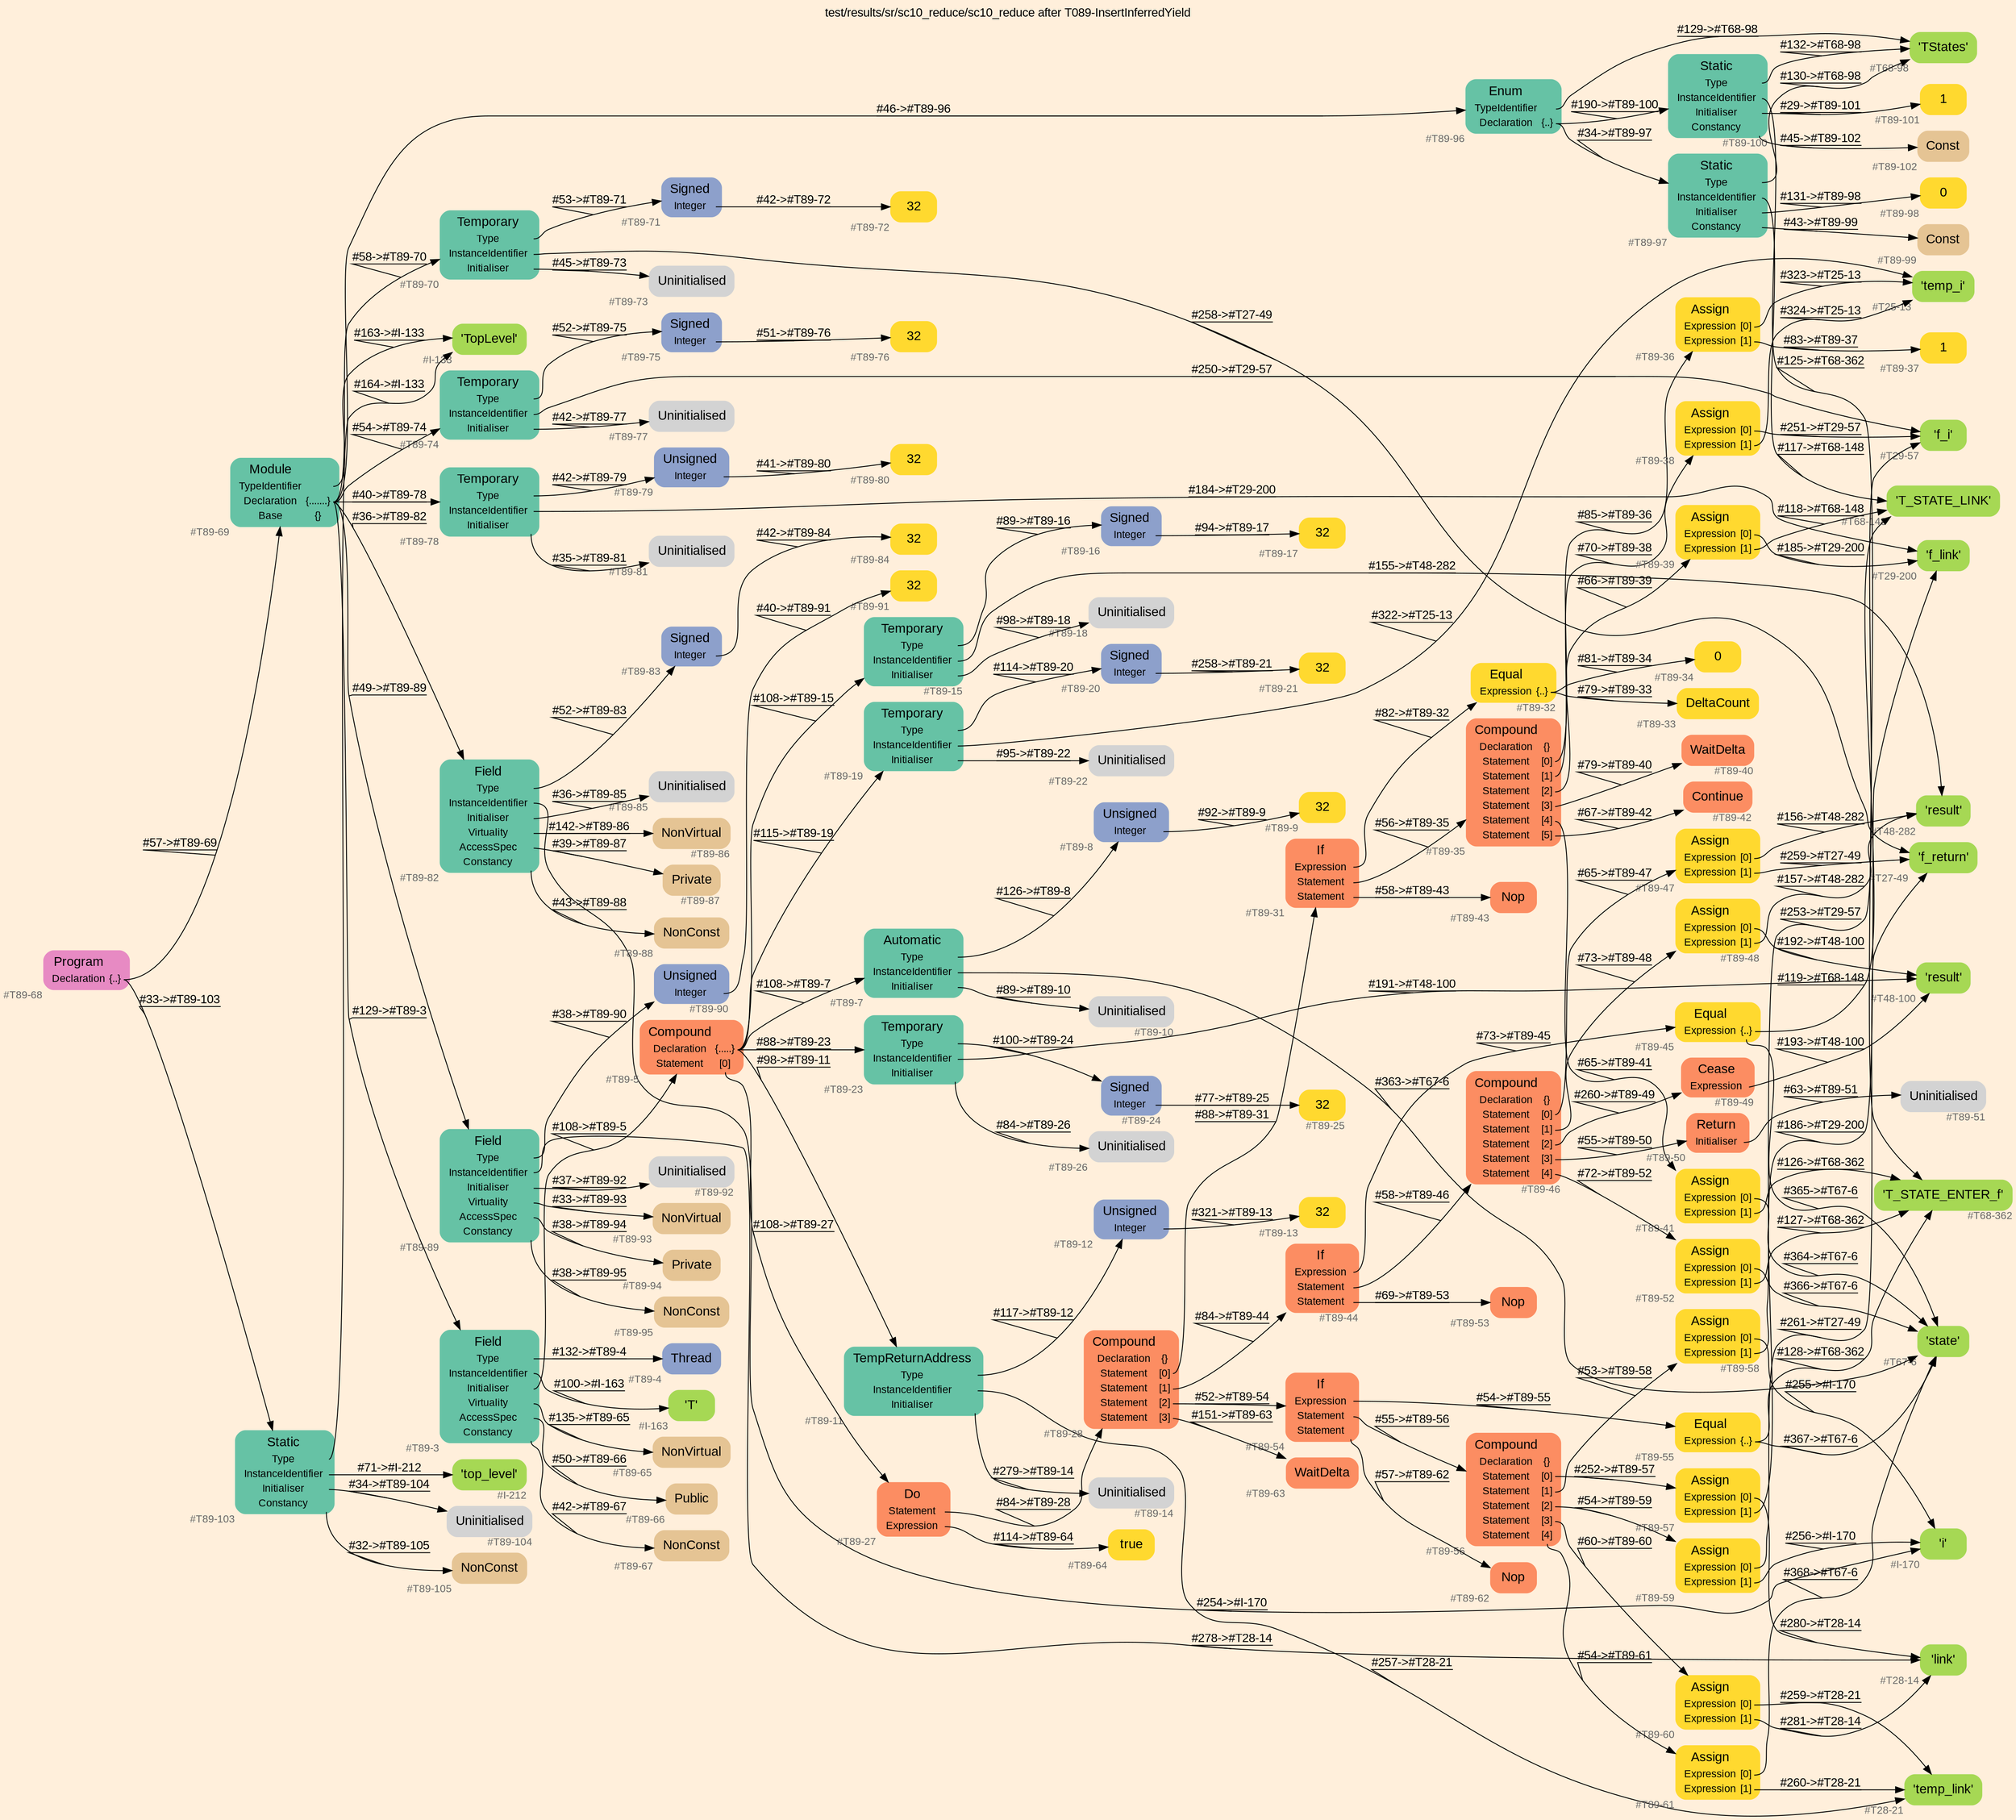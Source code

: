 digraph "test/results/sr/sc10_reduce/sc10_reduce after T089-InsertInferredYield" {
label = "test/results/sr/sc10_reduce/sc10_reduce after T089-InsertInferredYield"
labelloc = t
graph [
    rankdir = "LR"
    ranksep = 0.3
    bgcolor = antiquewhite1
    color = black
    fontcolor = black
    fontname = "Arial"
];
node [
    fontname = "Arial"
];
edge [
    fontname = "Arial"
];

// -------------------- node figure --------------------
// -------- block #T89-68 ----------
"#T89-68" [
    fillcolor = "/set28/4"
    xlabel = "#T89-68"
    fontsize = "12"
    fontcolor = grey40
    shape = "plaintext"
    label = <<TABLE BORDER="0" CELLBORDER="0" CELLSPACING="0">
     <TR><TD><FONT COLOR="black" POINT-SIZE="15">Program</FONT></TD></TR>
     <TR><TD><FONT COLOR="black" POINT-SIZE="12">Declaration</FONT></TD><TD PORT="port0"><FONT COLOR="black" POINT-SIZE="12">{..}</FONT></TD></TR>
    </TABLE>>
    style = "rounded,filled"
];

// -------- block #T89-69 ----------
"#T89-69" [
    fillcolor = "/set28/1"
    xlabel = "#T89-69"
    fontsize = "12"
    fontcolor = grey40
    shape = "plaintext"
    label = <<TABLE BORDER="0" CELLBORDER="0" CELLSPACING="0">
     <TR><TD><FONT COLOR="black" POINT-SIZE="15">Module</FONT></TD></TR>
     <TR><TD><FONT COLOR="black" POINT-SIZE="12">TypeIdentifier</FONT></TD><TD PORT="port0"></TD></TR>
     <TR><TD><FONT COLOR="black" POINT-SIZE="12">Declaration</FONT></TD><TD PORT="port1"><FONT COLOR="black" POINT-SIZE="12">{.......}</FONT></TD></TR>
     <TR><TD><FONT COLOR="black" POINT-SIZE="12">Base</FONT></TD><TD PORT="port2"><FONT COLOR="black" POINT-SIZE="12">{}</FONT></TD></TR>
    </TABLE>>
    style = "rounded,filled"
];

// -------- block #I-133 ----------
"#I-133" [
    fillcolor = "/set28/5"
    xlabel = "#I-133"
    fontsize = "12"
    fontcolor = grey40
    shape = "plaintext"
    label = <<TABLE BORDER="0" CELLBORDER="0" CELLSPACING="0">
     <TR><TD><FONT COLOR="black" POINT-SIZE="15">'TopLevel'</FONT></TD></TR>
    </TABLE>>
    style = "rounded,filled"
];

// -------- block #T89-70 ----------
"#T89-70" [
    fillcolor = "/set28/1"
    xlabel = "#T89-70"
    fontsize = "12"
    fontcolor = grey40
    shape = "plaintext"
    label = <<TABLE BORDER="0" CELLBORDER="0" CELLSPACING="0">
     <TR><TD><FONT COLOR="black" POINT-SIZE="15">Temporary</FONT></TD></TR>
     <TR><TD><FONT COLOR="black" POINT-SIZE="12">Type</FONT></TD><TD PORT="port0"></TD></TR>
     <TR><TD><FONT COLOR="black" POINT-SIZE="12">InstanceIdentifier</FONT></TD><TD PORT="port1"></TD></TR>
     <TR><TD><FONT COLOR="black" POINT-SIZE="12">Initialiser</FONT></TD><TD PORT="port2"></TD></TR>
    </TABLE>>
    style = "rounded,filled"
];

// -------- block #T89-71 ----------
"#T89-71" [
    fillcolor = "/set28/3"
    xlabel = "#T89-71"
    fontsize = "12"
    fontcolor = grey40
    shape = "plaintext"
    label = <<TABLE BORDER="0" CELLBORDER="0" CELLSPACING="0">
     <TR><TD><FONT COLOR="black" POINT-SIZE="15">Signed</FONT></TD></TR>
     <TR><TD><FONT COLOR="black" POINT-SIZE="12">Integer</FONT></TD><TD PORT="port0"></TD></TR>
    </TABLE>>
    style = "rounded,filled"
];

// -------- block #T89-72 ----------
"#T89-72" [
    fillcolor = "/set28/6"
    xlabel = "#T89-72"
    fontsize = "12"
    fontcolor = grey40
    shape = "plaintext"
    label = <<TABLE BORDER="0" CELLBORDER="0" CELLSPACING="0">
     <TR><TD><FONT COLOR="black" POINT-SIZE="15">32</FONT></TD></TR>
    </TABLE>>
    style = "rounded,filled"
];

// -------- block #T27-49 ----------
"#T27-49" [
    fillcolor = "/set28/5"
    xlabel = "#T27-49"
    fontsize = "12"
    fontcolor = grey40
    shape = "plaintext"
    label = <<TABLE BORDER="0" CELLBORDER="0" CELLSPACING="0">
     <TR><TD><FONT COLOR="black" POINT-SIZE="15">'f_return'</FONT></TD></TR>
    </TABLE>>
    style = "rounded,filled"
];

// -------- block #T89-73 ----------
"#T89-73" [
    xlabel = "#T89-73"
    fontsize = "12"
    fontcolor = grey40
    shape = "plaintext"
    label = <<TABLE BORDER="0" CELLBORDER="0" CELLSPACING="0">
     <TR><TD><FONT COLOR="black" POINT-SIZE="15">Uninitialised</FONT></TD></TR>
    </TABLE>>
    style = "rounded,filled"
];

// -------- block #T89-74 ----------
"#T89-74" [
    fillcolor = "/set28/1"
    xlabel = "#T89-74"
    fontsize = "12"
    fontcolor = grey40
    shape = "plaintext"
    label = <<TABLE BORDER="0" CELLBORDER="0" CELLSPACING="0">
     <TR><TD><FONT COLOR="black" POINT-SIZE="15">Temporary</FONT></TD></TR>
     <TR><TD><FONT COLOR="black" POINT-SIZE="12">Type</FONT></TD><TD PORT="port0"></TD></TR>
     <TR><TD><FONT COLOR="black" POINT-SIZE="12">InstanceIdentifier</FONT></TD><TD PORT="port1"></TD></TR>
     <TR><TD><FONT COLOR="black" POINT-SIZE="12">Initialiser</FONT></TD><TD PORT="port2"></TD></TR>
    </TABLE>>
    style = "rounded,filled"
];

// -------- block #T89-75 ----------
"#T89-75" [
    fillcolor = "/set28/3"
    xlabel = "#T89-75"
    fontsize = "12"
    fontcolor = grey40
    shape = "plaintext"
    label = <<TABLE BORDER="0" CELLBORDER="0" CELLSPACING="0">
     <TR><TD><FONT COLOR="black" POINT-SIZE="15">Signed</FONT></TD></TR>
     <TR><TD><FONT COLOR="black" POINT-SIZE="12">Integer</FONT></TD><TD PORT="port0"></TD></TR>
    </TABLE>>
    style = "rounded,filled"
];

// -------- block #T89-76 ----------
"#T89-76" [
    fillcolor = "/set28/6"
    xlabel = "#T89-76"
    fontsize = "12"
    fontcolor = grey40
    shape = "plaintext"
    label = <<TABLE BORDER="0" CELLBORDER="0" CELLSPACING="0">
     <TR><TD><FONT COLOR="black" POINT-SIZE="15">32</FONT></TD></TR>
    </TABLE>>
    style = "rounded,filled"
];

// -------- block #T29-57 ----------
"#T29-57" [
    fillcolor = "/set28/5"
    xlabel = "#T29-57"
    fontsize = "12"
    fontcolor = grey40
    shape = "plaintext"
    label = <<TABLE BORDER="0" CELLBORDER="0" CELLSPACING="0">
     <TR><TD><FONT COLOR="black" POINT-SIZE="15">'f_i'</FONT></TD></TR>
    </TABLE>>
    style = "rounded,filled"
];

// -------- block #T89-77 ----------
"#T89-77" [
    xlabel = "#T89-77"
    fontsize = "12"
    fontcolor = grey40
    shape = "plaintext"
    label = <<TABLE BORDER="0" CELLBORDER="0" CELLSPACING="0">
     <TR><TD><FONT COLOR="black" POINT-SIZE="15">Uninitialised</FONT></TD></TR>
    </TABLE>>
    style = "rounded,filled"
];

// -------- block #T89-78 ----------
"#T89-78" [
    fillcolor = "/set28/1"
    xlabel = "#T89-78"
    fontsize = "12"
    fontcolor = grey40
    shape = "plaintext"
    label = <<TABLE BORDER="0" CELLBORDER="0" CELLSPACING="0">
     <TR><TD><FONT COLOR="black" POINT-SIZE="15">Temporary</FONT></TD></TR>
     <TR><TD><FONT COLOR="black" POINT-SIZE="12">Type</FONT></TD><TD PORT="port0"></TD></TR>
     <TR><TD><FONT COLOR="black" POINT-SIZE="12">InstanceIdentifier</FONT></TD><TD PORT="port1"></TD></TR>
     <TR><TD><FONT COLOR="black" POINT-SIZE="12">Initialiser</FONT></TD><TD PORT="port2"></TD></TR>
    </TABLE>>
    style = "rounded,filled"
];

// -------- block #T89-79 ----------
"#T89-79" [
    fillcolor = "/set28/3"
    xlabel = "#T89-79"
    fontsize = "12"
    fontcolor = grey40
    shape = "plaintext"
    label = <<TABLE BORDER="0" CELLBORDER="0" CELLSPACING="0">
     <TR><TD><FONT COLOR="black" POINT-SIZE="15">Unsigned</FONT></TD></TR>
     <TR><TD><FONT COLOR="black" POINT-SIZE="12">Integer</FONT></TD><TD PORT="port0"></TD></TR>
    </TABLE>>
    style = "rounded,filled"
];

// -------- block #T89-80 ----------
"#T89-80" [
    fillcolor = "/set28/6"
    xlabel = "#T89-80"
    fontsize = "12"
    fontcolor = grey40
    shape = "plaintext"
    label = <<TABLE BORDER="0" CELLBORDER="0" CELLSPACING="0">
     <TR><TD><FONT COLOR="black" POINT-SIZE="15">32</FONT></TD></TR>
    </TABLE>>
    style = "rounded,filled"
];

// -------- block #T29-200 ----------
"#T29-200" [
    fillcolor = "/set28/5"
    xlabel = "#T29-200"
    fontsize = "12"
    fontcolor = grey40
    shape = "plaintext"
    label = <<TABLE BORDER="0" CELLBORDER="0" CELLSPACING="0">
     <TR><TD><FONT COLOR="black" POINT-SIZE="15">'f_link'</FONT></TD></TR>
    </TABLE>>
    style = "rounded,filled"
];

// -------- block #T89-81 ----------
"#T89-81" [
    xlabel = "#T89-81"
    fontsize = "12"
    fontcolor = grey40
    shape = "plaintext"
    label = <<TABLE BORDER="0" CELLBORDER="0" CELLSPACING="0">
     <TR><TD><FONT COLOR="black" POINT-SIZE="15">Uninitialised</FONT></TD></TR>
    </TABLE>>
    style = "rounded,filled"
];

// -------- block #T89-82 ----------
"#T89-82" [
    fillcolor = "/set28/1"
    xlabel = "#T89-82"
    fontsize = "12"
    fontcolor = grey40
    shape = "plaintext"
    label = <<TABLE BORDER="0" CELLBORDER="0" CELLSPACING="0">
     <TR><TD><FONT COLOR="black" POINT-SIZE="15">Field</FONT></TD></TR>
     <TR><TD><FONT COLOR="black" POINT-SIZE="12">Type</FONT></TD><TD PORT="port0"></TD></TR>
     <TR><TD><FONT COLOR="black" POINT-SIZE="12">InstanceIdentifier</FONT></TD><TD PORT="port1"></TD></TR>
     <TR><TD><FONT COLOR="black" POINT-SIZE="12">Initialiser</FONT></TD><TD PORT="port2"></TD></TR>
     <TR><TD><FONT COLOR="black" POINT-SIZE="12">Virtuality</FONT></TD><TD PORT="port3"></TD></TR>
     <TR><TD><FONT COLOR="black" POINT-SIZE="12">AccessSpec</FONT></TD><TD PORT="port4"></TD></TR>
     <TR><TD><FONT COLOR="black" POINT-SIZE="12">Constancy</FONT></TD><TD PORT="port5"></TD></TR>
    </TABLE>>
    style = "rounded,filled"
];

// -------- block #T89-83 ----------
"#T89-83" [
    fillcolor = "/set28/3"
    xlabel = "#T89-83"
    fontsize = "12"
    fontcolor = grey40
    shape = "plaintext"
    label = <<TABLE BORDER="0" CELLBORDER="0" CELLSPACING="0">
     <TR><TD><FONT COLOR="black" POINT-SIZE="15">Signed</FONT></TD></TR>
     <TR><TD><FONT COLOR="black" POINT-SIZE="12">Integer</FONT></TD><TD PORT="port0"></TD></TR>
    </TABLE>>
    style = "rounded,filled"
];

// -------- block #T89-84 ----------
"#T89-84" [
    fillcolor = "/set28/6"
    xlabel = "#T89-84"
    fontsize = "12"
    fontcolor = grey40
    shape = "plaintext"
    label = <<TABLE BORDER="0" CELLBORDER="0" CELLSPACING="0">
     <TR><TD><FONT COLOR="black" POINT-SIZE="15">32</FONT></TD></TR>
    </TABLE>>
    style = "rounded,filled"
];

// -------- block #I-170 ----------
"#I-170" [
    fillcolor = "/set28/5"
    xlabel = "#I-170"
    fontsize = "12"
    fontcolor = grey40
    shape = "plaintext"
    label = <<TABLE BORDER="0" CELLBORDER="0" CELLSPACING="0">
     <TR><TD><FONT COLOR="black" POINT-SIZE="15">'i'</FONT></TD></TR>
    </TABLE>>
    style = "rounded,filled"
];

// -------- block #T89-85 ----------
"#T89-85" [
    xlabel = "#T89-85"
    fontsize = "12"
    fontcolor = grey40
    shape = "plaintext"
    label = <<TABLE BORDER="0" CELLBORDER="0" CELLSPACING="0">
     <TR><TD><FONT COLOR="black" POINT-SIZE="15">Uninitialised</FONT></TD></TR>
    </TABLE>>
    style = "rounded,filled"
];

// -------- block #T89-86 ----------
"#T89-86" [
    fillcolor = "/set28/7"
    xlabel = "#T89-86"
    fontsize = "12"
    fontcolor = grey40
    shape = "plaintext"
    label = <<TABLE BORDER="0" CELLBORDER="0" CELLSPACING="0">
     <TR><TD><FONT COLOR="black" POINT-SIZE="15">NonVirtual</FONT></TD></TR>
    </TABLE>>
    style = "rounded,filled"
];

// -------- block #T89-87 ----------
"#T89-87" [
    fillcolor = "/set28/7"
    xlabel = "#T89-87"
    fontsize = "12"
    fontcolor = grey40
    shape = "plaintext"
    label = <<TABLE BORDER="0" CELLBORDER="0" CELLSPACING="0">
     <TR><TD><FONT COLOR="black" POINT-SIZE="15">Private</FONT></TD></TR>
    </TABLE>>
    style = "rounded,filled"
];

// -------- block #T89-88 ----------
"#T89-88" [
    fillcolor = "/set28/7"
    xlabel = "#T89-88"
    fontsize = "12"
    fontcolor = grey40
    shape = "plaintext"
    label = <<TABLE BORDER="0" CELLBORDER="0" CELLSPACING="0">
     <TR><TD><FONT COLOR="black" POINT-SIZE="15">NonConst</FONT></TD></TR>
    </TABLE>>
    style = "rounded,filled"
];

// -------- block #T89-89 ----------
"#T89-89" [
    fillcolor = "/set28/1"
    xlabel = "#T89-89"
    fontsize = "12"
    fontcolor = grey40
    shape = "plaintext"
    label = <<TABLE BORDER="0" CELLBORDER="0" CELLSPACING="0">
     <TR><TD><FONT COLOR="black" POINT-SIZE="15">Field</FONT></TD></TR>
     <TR><TD><FONT COLOR="black" POINT-SIZE="12">Type</FONT></TD><TD PORT="port0"></TD></TR>
     <TR><TD><FONT COLOR="black" POINT-SIZE="12">InstanceIdentifier</FONT></TD><TD PORT="port1"></TD></TR>
     <TR><TD><FONT COLOR="black" POINT-SIZE="12">Initialiser</FONT></TD><TD PORT="port2"></TD></TR>
     <TR><TD><FONT COLOR="black" POINT-SIZE="12">Virtuality</FONT></TD><TD PORT="port3"></TD></TR>
     <TR><TD><FONT COLOR="black" POINT-SIZE="12">AccessSpec</FONT></TD><TD PORT="port4"></TD></TR>
     <TR><TD><FONT COLOR="black" POINT-SIZE="12">Constancy</FONT></TD><TD PORT="port5"></TD></TR>
    </TABLE>>
    style = "rounded,filled"
];

// -------- block #T89-90 ----------
"#T89-90" [
    fillcolor = "/set28/3"
    xlabel = "#T89-90"
    fontsize = "12"
    fontcolor = grey40
    shape = "plaintext"
    label = <<TABLE BORDER="0" CELLBORDER="0" CELLSPACING="0">
     <TR><TD><FONT COLOR="black" POINT-SIZE="15">Unsigned</FONT></TD></TR>
     <TR><TD><FONT COLOR="black" POINT-SIZE="12">Integer</FONT></TD><TD PORT="port0"></TD></TR>
    </TABLE>>
    style = "rounded,filled"
];

// -------- block #T89-91 ----------
"#T89-91" [
    fillcolor = "/set28/6"
    xlabel = "#T89-91"
    fontsize = "12"
    fontcolor = grey40
    shape = "plaintext"
    label = <<TABLE BORDER="0" CELLBORDER="0" CELLSPACING="0">
     <TR><TD><FONT COLOR="black" POINT-SIZE="15">32</FONT></TD></TR>
    </TABLE>>
    style = "rounded,filled"
];

// -------- block #T28-14 ----------
"#T28-14" [
    fillcolor = "/set28/5"
    xlabel = "#T28-14"
    fontsize = "12"
    fontcolor = grey40
    shape = "plaintext"
    label = <<TABLE BORDER="0" CELLBORDER="0" CELLSPACING="0">
     <TR><TD><FONT COLOR="black" POINT-SIZE="15">'link'</FONT></TD></TR>
    </TABLE>>
    style = "rounded,filled"
];

// -------- block #T89-92 ----------
"#T89-92" [
    xlabel = "#T89-92"
    fontsize = "12"
    fontcolor = grey40
    shape = "plaintext"
    label = <<TABLE BORDER="0" CELLBORDER="0" CELLSPACING="0">
     <TR><TD><FONT COLOR="black" POINT-SIZE="15">Uninitialised</FONT></TD></TR>
    </TABLE>>
    style = "rounded,filled"
];

// -------- block #T89-93 ----------
"#T89-93" [
    fillcolor = "/set28/7"
    xlabel = "#T89-93"
    fontsize = "12"
    fontcolor = grey40
    shape = "plaintext"
    label = <<TABLE BORDER="0" CELLBORDER="0" CELLSPACING="0">
     <TR><TD><FONT COLOR="black" POINT-SIZE="15">NonVirtual</FONT></TD></TR>
    </TABLE>>
    style = "rounded,filled"
];

// -------- block #T89-94 ----------
"#T89-94" [
    fillcolor = "/set28/7"
    xlabel = "#T89-94"
    fontsize = "12"
    fontcolor = grey40
    shape = "plaintext"
    label = <<TABLE BORDER="0" CELLBORDER="0" CELLSPACING="0">
     <TR><TD><FONT COLOR="black" POINT-SIZE="15">Private</FONT></TD></TR>
    </TABLE>>
    style = "rounded,filled"
];

// -------- block #T89-95 ----------
"#T89-95" [
    fillcolor = "/set28/7"
    xlabel = "#T89-95"
    fontsize = "12"
    fontcolor = grey40
    shape = "plaintext"
    label = <<TABLE BORDER="0" CELLBORDER="0" CELLSPACING="0">
     <TR><TD><FONT COLOR="black" POINT-SIZE="15">NonConst</FONT></TD></TR>
    </TABLE>>
    style = "rounded,filled"
];

// -------- block #T89-96 ----------
"#T89-96" [
    fillcolor = "/set28/1"
    xlabel = "#T89-96"
    fontsize = "12"
    fontcolor = grey40
    shape = "plaintext"
    label = <<TABLE BORDER="0" CELLBORDER="0" CELLSPACING="0">
     <TR><TD><FONT COLOR="black" POINT-SIZE="15">Enum</FONT></TD></TR>
     <TR><TD><FONT COLOR="black" POINT-SIZE="12">TypeIdentifier</FONT></TD><TD PORT="port0"></TD></TR>
     <TR><TD><FONT COLOR="black" POINT-SIZE="12">Declaration</FONT></TD><TD PORT="port1"><FONT COLOR="black" POINT-SIZE="12">{..}</FONT></TD></TR>
    </TABLE>>
    style = "rounded,filled"
];

// -------- block #T68-98 ----------
"#T68-98" [
    fillcolor = "/set28/5"
    xlabel = "#T68-98"
    fontsize = "12"
    fontcolor = grey40
    shape = "plaintext"
    label = <<TABLE BORDER="0" CELLBORDER="0" CELLSPACING="0">
     <TR><TD><FONT COLOR="black" POINT-SIZE="15">'TStates'</FONT></TD></TR>
    </TABLE>>
    style = "rounded,filled"
];

// -------- block #T89-97 ----------
"#T89-97" [
    fillcolor = "/set28/1"
    xlabel = "#T89-97"
    fontsize = "12"
    fontcolor = grey40
    shape = "plaintext"
    label = <<TABLE BORDER="0" CELLBORDER="0" CELLSPACING="0">
     <TR><TD><FONT COLOR="black" POINT-SIZE="15">Static</FONT></TD></TR>
     <TR><TD><FONT COLOR="black" POINT-SIZE="12">Type</FONT></TD><TD PORT="port0"></TD></TR>
     <TR><TD><FONT COLOR="black" POINT-SIZE="12">InstanceIdentifier</FONT></TD><TD PORT="port1"></TD></TR>
     <TR><TD><FONT COLOR="black" POINT-SIZE="12">Initialiser</FONT></TD><TD PORT="port2"></TD></TR>
     <TR><TD><FONT COLOR="black" POINT-SIZE="12">Constancy</FONT></TD><TD PORT="port3"></TD></TR>
    </TABLE>>
    style = "rounded,filled"
];

// -------- block #T68-148 ----------
"#T68-148" [
    fillcolor = "/set28/5"
    xlabel = "#T68-148"
    fontsize = "12"
    fontcolor = grey40
    shape = "plaintext"
    label = <<TABLE BORDER="0" CELLBORDER="0" CELLSPACING="0">
     <TR><TD><FONT COLOR="black" POINT-SIZE="15">'T_STATE_LINK'</FONT></TD></TR>
    </TABLE>>
    style = "rounded,filled"
];

// -------- block #T89-98 ----------
"#T89-98" [
    fillcolor = "/set28/6"
    xlabel = "#T89-98"
    fontsize = "12"
    fontcolor = grey40
    shape = "plaintext"
    label = <<TABLE BORDER="0" CELLBORDER="0" CELLSPACING="0">
     <TR><TD><FONT COLOR="black" POINT-SIZE="15">0</FONT></TD></TR>
    </TABLE>>
    style = "rounded,filled"
];

// -------- block #T89-99 ----------
"#T89-99" [
    fillcolor = "/set28/7"
    xlabel = "#T89-99"
    fontsize = "12"
    fontcolor = grey40
    shape = "plaintext"
    label = <<TABLE BORDER="0" CELLBORDER="0" CELLSPACING="0">
     <TR><TD><FONT COLOR="black" POINT-SIZE="15">Const</FONT></TD></TR>
    </TABLE>>
    style = "rounded,filled"
];

// -------- block #T89-100 ----------
"#T89-100" [
    fillcolor = "/set28/1"
    xlabel = "#T89-100"
    fontsize = "12"
    fontcolor = grey40
    shape = "plaintext"
    label = <<TABLE BORDER="0" CELLBORDER="0" CELLSPACING="0">
     <TR><TD><FONT COLOR="black" POINT-SIZE="15">Static</FONT></TD></TR>
     <TR><TD><FONT COLOR="black" POINT-SIZE="12">Type</FONT></TD><TD PORT="port0"></TD></TR>
     <TR><TD><FONT COLOR="black" POINT-SIZE="12">InstanceIdentifier</FONT></TD><TD PORT="port1"></TD></TR>
     <TR><TD><FONT COLOR="black" POINT-SIZE="12">Initialiser</FONT></TD><TD PORT="port2"></TD></TR>
     <TR><TD><FONT COLOR="black" POINT-SIZE="12">Constancy</FONT></TD><TD PORT="port3"></TD></TR>
    </TABLE>>
    style = "rounded,filled"
];

// -------- block #T68-362 ----------
"#T68-362" [
    fillcolor = "/set28/5"
    xlabel = "#T68-362"
    fontsize = "12"
    fontcolor = grey40
    shape = "plaintext"
    label = <<TABLE BORDER="0" CELLBORDER="0" CELLSPACING="0">
     <TR><TD><FONT COLOR="black" POINT-SIZE="15">'T_STATE_ENTER_f'</FONT></TD></TR>
    </TABLE>>
    style = "rounded,filled"
];

// -------- block #T89-101 ----------
"#T89-101" [
    fillcolor = "/set28/6"
    xlabel = "#T89-101"
    fontsize = "12"
    fontcolor = grey40
    shape = "plaintext"
    label = <<TABLE BORDER="0" CELLBORDER="0" CELLSPACING="0">
     <TR><TD><FONT COLOR="black" POINT-SIZE="15">1</FONT></TD></TR>
    </TABLE>>
    style = "rounded,filled"
];

// -------- block #T89-102 ----------
"#T89-102" [
    fillcolor = "/set28/7"
    xlabel = "#T89-102"
    fontsize = "12"
    fontcolor = grey40
    shape = "plaintext"
    label = <<TABLE BORDER="0" CELLBORDER="0" CELLSPACING="0">
     <TR><TD><FONT COLOR="black" POINT-SIZE="15">Const</FONT></TD></TR>
    </TABLE>>
    style = "rounded,filled"
];

// -------- block #T89-3 ----------
"#T89-3" [
    fillcolor = "/set28/1"
    xlabel = "#T89-3"
    fontsize = "12"
    fontcolor = grey40
    shape = "plaintext"
    label = <<TABLE BORDER="0" CELLBORDER="0" CELLSPACING="0">
     <TR><TD><FONT COLOR="black" POINT-SIZE="15">Field</FONT></TD></TR>
     <TR><TD><FONT COLOR="black" POINT-SIZE="12">Type</FONT></TD><TD PORT="port0"></TD></TR>
     <TR><TD><FONT COLOR="black" POINT-SIZE="12">InstanceIdentifier</FONT></TD><TD PORT="port1"></TD></TR>
     <TR><TD><FONT COLOR="black" POINT-SIZE="12">Initialiser</FONT></TD><TD PORT="port2"></TD></TR>
     <TR><TD><FONT COLOR="black" POINT-SIZE="12">Virtuality</FONT></TD><TD PORT="port3"></TD></TR>
     <TR><TD><FONT COLOR="black" POINT-SIZE="12">AccessSpec</FONT></TD><TD PORT="port4"></TD></TR>
     <TR><TD><FONT COLOR="black" POINT-SIZE="12">Constancy</FONT></TD><TD PORT="port5"></TD></TR>
    </TABLE>>
    style = "rounded,filled"
];

// -------- block #T89-4 ----------
"#T89-4" [
    fillcolor = "/set28/3"
    xlabel = "#T89-4"
    fontsize = "12"
    fontcolor = grey40
    shape = "plaintext"
    label = <<TABLE BORDER="0" CELLBORDER="0" CELLSPACING="0">
     <TR><TD><FONT COLOR="black" POINT-SIZE="15">Thread</FONT></TD></TR>
    </TABLE>>
    style = "rounded,filled"
];

// -------- block #I-163 ----------
"#I-163" [
    fillcolor = "/set28/5"
    xlabel = "#I-163"
    fontsize = "12"
    fontcolor = grey40
    shape = "plaintext"
    label = <<TABLE BORDER="0" CELLBORDER="0" CELLSPACING="0">
     <TR><TD><FONT COLOR="black" POINT-SIZE="15">'T'</FONT></TD></TR>
    </TABLE>>
    style = "rounded,filled"
];

// -------- block #T89-5 ----------
"#T89-5" [
    fillcolor = "/set28/2"
    xlabel = "#T89-5"
    fontsize = "12"
    fontcolor = grey40
    shape = "plaintext"
    label = <<TABLE BORDER="0" CELLBORDER="0" CELLSPACING="0">
     <TR><TD><FONT COLOR="black" POINT-SIZE="15">Compound</FONT></TD></TR>
     <TR><TD><FONT COLOR="black" POINT-SIZE="12">Declaration</FONT></TD><TD PORT="port0"><FONT COLOR="black" POINT-SIZE="12">{.....}</FONT></TD></TR>
     <TR><TD><FONT COLOR="black" POINT-SIZE="12">Statement</FONT></TD><TD PORT="port1"><FONT COLOR="black" POINT-SIZE="12">[0]</FONT></TD></TR>
    </TABLE>>
    style = "rounded,filled"
];

// -------- block #T89-7 ----------
"#T89-7" [
    fillcolor = "/set28/1"
    xlabel = "#T89-7"
    fontsize = "12"
    fontcolor = grey40
    shape = "plaintext"
    label = <<TABLE BORDER="0" CELLBORDER="0" CELLSPACING="0">
     <TR><TD><FONT COLOR="black" POINT-SIZE="15">Automatic</FONT></TD></TR>
     <TR><TD><FONT COLOR="black" POINT-SIZE="12">Type</FONT></TD><TD PORT="port0"></TD></TR>
     <TR><TD><FONT COLOR="black" POINT-SIZE="12">InstanceIdentifier</FONT></TD><TD PORT="port1"></TD></TR>
     <TR><TD><FONT COLOR="black" POINT-SIZE="12">Initialiser</FONT></TD><TD PORT="port2"></TD></TR>
    </TABLE>>
    style = "rounded,filled"
];

// -------- block #T89-8 ----------
"#T89-8" [
    fillcolor = "/set28/3"
    xlabel = "#T89-8"
    fontsize = "12"
    fontcolor = grey40
    shape = "plaintext"
    label = <<TABLE BORDER="0" CELLBORDER="0" CELLSPACING="0">
     <TR><TD><FONT COLOR="black" POINT-SIZE="15">Unsigned</FONT></TD></TR>
     <TR><TD><FONT COLOR="black" POINT-SIZE="12">Integer</FONT></TD><TD PORT="port0"></TD></TR>
    </TABLE>>
    style = "rounded,filled"
];

// -------- block #T89-9 ----------
"#T89-9" [
    fillcolor = "/set28/6"
    xlabel = "#T89-9"
    fontsize = "12"
    fontcolor = grey40
    shape = "plaintext"
    label = <<TABLE BORDER="0" CELLBORDER="0" CELLSPACING="0">
     <TR><TD><FONT COLOR="black" POINT-SIZE="15">32</FONT></TD></TR>
    </TABLE>>
    style = "rounded,filled"
];

// -------- block #T67-6 ----------
"#T67-6" [
    fillcolor = "/set28/5"
    xlabel = "#T67-6"
    fontsize = "12"
    fontcolor = grey40
    shape = "plaintext"
    label = <<TABLE BORDER="0" CELLBORDER="0" CELLSPACING="0">
     <TR><TD><FONT COLOR="black" POINT-SIZE="15">'state'</FONT></TD></TR>
    </TABLE>>
    style = "rounded,filled"
];

// -------- block #T89-10 ----------
"#T89-10" [
    xlabel = "#T89-10"
    fontsize = "12"
    fontcolor = grey40
    shape = "plaintext"
    label = <<TABLE BORDER="0" CELLBORDER="0" CELLSPACING="0">
     <TR><TD><FONT COLOR="black" POINT-SIZE="15">Uninitialised</FONT></TD></TR>
    </TABLE>>
    style = "rounded,filled"
];

// -------- block #T89-11 ----------
"#T89-11" [
    fillcolor = "/set28/1"
    xlabel = "#T89-11"
    fontsize = "12"
    fontcolor = grey40
    shape = "plaintext"
    label = <<TABLE BORDER="0" CELLBORDER="0" CELLSPACING="0">
     <TR><TD><FONT COLOR="black" POINT-SIZE="15">TempReturnAddress</FONT></TD></TR>
     <TR><TD><FONT COLOR="black" POINT-SIZE="12">Type</FONT></TD><TD PORT="port0"></TD></TR>
     <TR><TD><FONT COLOR="black" POINT-SIZE="12">InstanceIdentifier</FONT></TD><TD PORT="port1"></TD></TR>
     <TR><TD><FONT COLOR="black" POINT-SIZE="12">Initialiser</FONT></TD><TD PORT="port2"></TD></TR>
    </TABLE>>
    style = "rounded,filled"
];

// -------- block #T89-12 ----------
"#T89-12" [
    fillcolor = "/set28/3"
    xlabel = "#T89-12"
    fontsize = "12"
    fontcolor = grey40
    shape = "plaintext"
    label = <<TABLE BORDER="0" CELLBORDER="0" CELLSPACING="0">
     <TR><TD><FONT COLOR="black" POINT-SIZE="15">Unsigned</FONT></TD></TR>
     <TR><TD><FONT COLOR="black" POINT-SIZE="12">Integer</FONT></TD><TD PORT="port0"></TD></TR>
    </TABLE>>
    style = "rounded,filled"
];

// -------- block #T89-13 ----------
"#T89-13" [
    fillcolor = "/set28/6"
    xlabel = "#T89-13"
    fontsize = "12"
    fontcolor = grey40
    shape = "plaintext"
    label = <<TABLE BORDER="0" CELLBORDER="0" CELLSPACING="0">
     <TR><TD><FONT COLOR="black" POINT-SIZE="15">32</FONT></TD></TR>
    </TABLE>>
    style = "rounded,filled"
];

// -------- block #T28-21 ----------
"#T28-21" [
    fillcolor = "/set28/5"
    xlabel = "#T28-21"
    fontsize = "12"
    fontcolor = grey40
    shape = "plaintext"
    label = <<TABLE BORDER="0" CELLBORDER="0" CELLSPACING="0">
     <TR><TD><FONT COLOR="black" POINT-SIZE="15">'temp_link'</FONT></TD></TR>
    </TABLE>>
    style = "rounded,filled"
];

// -------- block #T89-14 ----------
"#T89-14" [
    xlabel = "#T89-14"
    fontsize = "12"
    fontcolor = grey40
    shape = "plaintext"
    label = <<TABLE BORDER="0" CELLBORDER="0" CELLSPACING="0">
     <TR><TD><FONT COLOR="black" POINT-SIZE="15">Uninitialised</FONT></TD></TR>
    </TABLE>>
    style = "rounded,filled"
];

// -------- block #T89-15 ----------
"#T89-15" [
    fillcolor = "/set28/1"
    xlabel = "#T89-15"
    fontsize = "12"
    fontcolor = grey40
    shape = "plaintext"
    label = <<TABLE BORDER="0" CELLBORDER="0" CELLSPACING="0">
     <TR><TD><FONT COLOR="black" POINT-SIZE="15">Temporary</FONT></TD></TR>
     <TR><TD><FONT COLOR="black" POINT-SIZE="12">Type</FONT></TD><TD PORT="port0"></TD></TR>
     <TR><TD><FONT COLOR="black" POINT-SIZE="12">InstanceIdentifier</FONT></TD><TD PORT="port1"></TD></TR>
     <TR><TD><FONT COLOR="black" POINT-SIZE="12">Initialiser</FONT></TD><TD PORT="port2"></TD></TR>
    </TABLE>>
    style = "rounded,filled"
];

// -------- block #T89-16 ----------
"#T89-16" [
    fillcolor = "/set28/3"
    xlabel = "#T89-16"
    fontsize = "12"
    fontcolor = grey40
    shape = "plaintext"
    label = <<TABLE BORDER="0" CELLBORDER="0" CELLSPACING="0">
     <TR><TD><FONT COLOR="black" POINT-SIZE="15">Signed</FONT></TD></TR>
     <TR><TD><FONT COLOR="black" POINT-SIZE="12">Integer</FONT></TD><TD PORT="port0"></TD></TR>
    </TABLE>>
    style = "rounded,filled"
];

// -------- block #T89-17 ----------
"#T89-17" [
    fillcolor = "/set28/6"
    xlabel = "#T89-17"
    fontsize = "12"
    fontcolor = grey40
    shape = "plaintext"
    label = <<TABLE BORDER="0" CELLBORDER="0" CELLSPACING="0">
     <TR><TD><FONT COLOR="black" POINT-SIZE="15">32</FONT></TD></TR>
    </TABLE>>
    style = "rounded,filled"
];

// -------- block #T48-282 ----------
"#T48-282" [
    fillcolor = "/set28/5"
    xlabel = "#T48-282"
    fontsize = "12"
    fontcolor = grey40
    shape = "plaintext"
    label = <<TABLE BORDER="0" CELLBORDER="0" CELLSPACING="0">
     <TR><TD><FONT COLOR="black" POINT-SIZE="15">'result'</FONT></TD></TR>
    </TABLE>>
    style = "rounded,filled"
];

// -------- block #T89-18 ----------
"#T89-18" [
    xlabel = "#T89-18"
    fontsize = "12"
    fontcolor = grey40
    shape = "plaintext"
    label = <<TABLE BORDER="0" CELLBORDER="0" CELLSPACING="0">
     <TR><TD><FONT COLOR="black" POINT-SIZE="15">Uninitialised</FONT></TD></TR>
    </TABLE>>
    style = "rounded,filled"
];

// -------- block #T89-19 ----------
"#T89-19" [
    fillcolor = "/set28/1"
    xlabel = "#T89-19"
    fontsize = "12"
    fontcolor = grey40
    shape = "plaintext"
    label = <<TABLE BORDER="0" CELLBORDER="0" CELLSPACING="0">
     <TR><TD><FONT COLOR="black" POINT-SIZE="15">Temporary</FONT></TD></TR>
     <TR><TD><FONT COLOR="black" POINT-SIZE="12">Type</FONT></TD><TD PORT="port0"></TD></TR>
     <TR><TD><FONT COLOR="black" POINT-SIZE="12">InstanceIdentifier</FONT></TD><TD PORT="port1"></TD></TR>
     <TR><TD><FONT COLOR="black" POINT-SIZE="12">Initialiser</FONT></TD><TD PORT="port2"></TD></TR>
    </TABLE>>
    style = "rounded,filled"
];

// -------- block #T89-20 ----------
"#T89-20" [
    fillcolor = "/set28/3"
    xlabel = "#T89-20"
    fontsize = "12"
    fontcolor = grey40
    shape = "plaintext"
    label = <<TABLE BORDER="0" CELLBORDER="0" CELLSPACING="0">
     <TR><TD><FONT COLOR="black" POINT-SIZE="15">Signed</FONT></TD></TR>
     <TR><TD><FONT COLOR="black" POINT-SIZE="12">Integer</FONT></TD><TD PORT="port0"></TD></TR>
    </TABLE>>
    style = "rounded,filled"
];

// -------- block #T89-21 ----------
"#T89-21" [
    fillcolor = "/set28/6"
    xlabel = "#T89-21"
    fontsize = "12"
    fontcolor = grey40
    shape = "plaintext"
    label = <<TABLE BORDER="0" CELLBORDER="0" CELLSPACING="0">
     <TR><TD><FONT COLOR="black" POINT-SIZE="15">32</FONT></TD></TR>
    </TABLE>>
    style = "rounded,filled"
];

// -------- block #T25-13 ----------
"#T25-13" [
    fillcolor = "/set28/5"
    xlabel = "#T25-13"
    fontsize = "12"
    fontcolor = grey40
    shape = "plaintext"
    label = <<TABLE BORDER="0" CELLBORDER="0" CELLSPACING="0">
     <TR><TD><FONT COLOR="black" POINT-SIZE="15">'temp_i'</FONT></TD></TR>
    </TABLE>>
    style = "rounded,filled"
];

// -------- block #T89-22 ----------
"#T89-22" [
    xlabel = "#T89-22"
    fontsize = "12"
    fontcolor = grey40
    shape = "plaintext"
    label = <<TABLE BORDER="0" CELLBORDER="0" CELLSPACING="0">
     <TR><TD><FONT COLOR="black" POINT-SIZE="15">Uninitialised</FONT></TD></TR>
    </TABLE>>
    style = "rounded,filled"
];

// -------- block #T89-23 ----------
"#T89-23" [
    fillcolor = "/set28/1"
    xlabel = "#T89-23"
    fontsize = "12"
    fontcolor = grey40
    shape = "plaintext"
    label = <<TABLE BORDER="0" CELLBORDER="0" CELLSPACING="0">
     <TR><TD><FONT COLOR="black" POINT-SIZE="15">Temporary</FONT></TD></TR>
     <TR><TD><FONT COLOR="black" POINT-SIZE="12">Type</FONT></TD><TD PORT="port0"></TD></TR>
     <TR><TD><FONT COLOR="black" POINT-SIZE="12">InstanceIdentifier</FONT></TD><TD PORT="port1"></TD></TR>
     <TR><TD><FONT COLOR="black" POINT-SIZE="12">Initialiser</FONT></TD><TD PORT="port2"></TD></TR>
    </TABLE>>
    style = "rounded,filled"
];

// -------- block #T89-24 ----------
"#T89-24" [
    fillcolor = "/set28/3"
    xlabel = "#T89-24"
    fontsize = "12"
    fontcolor = grey40
    shape = "plaintext"
    label = <<TABLE BORDER="0" CELLBORDER="0" CELLSPACING="0">
     <TR><TD><FONT COLOR="black" POINT-SIZE="15">Signed</FONT></TD></TR>
     <TR><TD><FONT COLOR="black" POINT-SIZE="12">Integer</FONT></TD><TD PORT="port0"></TD></TR>
    </TABLE>>
    style = "rounded,filled"
];

// -------- block #T89-25 ----------
"#T89-25" [
    fillcolor = "/set28/6"
    xlabel = "#T89-25"
    fontsize = "12"
    fontcolor = grey40
    shape = "plaintext"
    label = <<TABLE BORDER="0" CELLBORDER="0" CELLSPACING="0">
     <TR><TD><FONT COLOR="black" POINT-SIZE="15">32</FONT></TD></TR>
    </TABLE>>
    style = "rounded,filled"
];

// -------- block #T48-100 ----------
"#T48-100" [
    fillcolor = "/set28/5"
    xlabel = "#T48-100"
    fontsize = "12"
    fontcolor = grey40
    shape = "plaintext"
    label = <<TABLE BORDER="0" CELLBORDER="0" CELLSPACING="0">
     <TR><TD><FONT COLOR="black" POINT-SIZE="15">'result'</FONT></TD></TR>
    </TABLE>>
    style = "rounded,filled"
];

// -------- block #T89-26 ----------
"#T89-26" [
    xlabel = "#T89-26"
    fontsize = "12"
    fontcolor = grey40
    shape = "plaintext"
    label = <<TABLE BORDER="0" CELLBORDER="0" CELLSPACING="0">
     <TR><TD><FONT COLOR="black" POINT-SIZE="15">Uninitialised</FONT></TD></TR>
    </TABLE>>
    style = "rounded,filled"
];

// -------- block #T89-27 ----------
"#T89-27" [
    fillcolor = "/set28/2"
    xlabel = "#T89-27"
    fontsize = "12"
    fontcolor = grey40
    shape = "plaintext"
    label = <<TABLE BORDER="0" CELLBORDER="0" CELLSPACING="0">
     <TR><TD><FONT COLOR="black" POINT-SIZE="15">Do</FONT></TD></TR>
     <TR><TD><FONT COLOR="black" POINT-SIZE="12">Statement</FONT></TD><TD PORT="port0"></TD></TR>
     <TR><TD><FONT COLOR="black" POINT-SIZE="12">Expression</FONT></TD><TD PORT="port1"></TD></TR>
    </TABLE>>
    style = "rounded,filled"
];

// -------- block #T89-28 ----------
"#T89-28" [
    fillcolor = "/set28/2"
    xlabel = "#T89-28"
    fontsize = "12"
    fontcolor = grey40
    shape = "plaintext"
    label = <<TABLE BORDER="0" CELLBORDER="0" CELLSPACING="0">
     <TR><TD><FONT COLOR="black" POINT-SIZE="15">Compound</FONT></TD></TR>
     <TR><TD><FONT COLOR="black" POINT-SIZE="12">Declaration</FONT></TD><TD PORT="port0"><FONT COLOR="black" POINT-SIZE="12">{}</FONT></TD></TR>
     <TR><TD><FONT COLOR="black" POINT-SIZE="12">Statement</FONT></TD><TD PORT="port1"><FONT COLOR="black" POINT-SIZE="12">[0]</FONT></TD></TR>
     <TR><TD><FONT COLOR="black" POINT-SIZE="12">Statement</FONT></TD><TD PORT="port2"><FONT COLOR="black" POINT-SIZE="12">[1]</FONT></TD></TR>
     <TR><TD><FONT COLOR="black" POINT-SIZE="12">Statement</FONT></TD><TD PORT="port3"><FONT COLOR="black" POINT-SIZE="12">[2]</FONT></TD></TR>
     <TR><TD><FONT COLOR="black" POINT-SIZE="12">Statement</FONT></TD><TD PORT="port4"><FONT COLOR="black" POINT-SIZE="12">[3]</FONT></TD></TR>
    </TABLE>>
    style = "rounded,filled"
];

// -------- block #T89-31 ----------
"#T89-31" [
    fillcolor = "/set28/2"
    xlabel = "#T89-31"
    fontsize = "12"
    fontcolor = grey40
    shape = "plaintext"
    label = <<TABLE BORDER="0" CELLBORDER="0" CELLSPACING="0">
     <TR><TD><FONT COLOR="black" POINT-SIZE="15">If</FONT></TD></TR>
     <TR><TD><FONT COLOR="black" POINT-SIZE="12">Expression</FONT></TD><TD PORT="port0"></TD></TR>
     <TR><TD><FONT COLOR="black" POINT-SIZE="12">Statement</FONT></TD><TD PORT="port1"></TD></TR>
     <TR><TD><FONT COLOR="black" POINT-SIZE="12">Statement</FONT></TD><TD PORT="port2"></TD></TR>
    </TABLE>>
    style = "rounded,filled"
];

// -------- block #T89-32 ----------
"#T89-32" [
    fillcolor = "/set28/6"
    xlabel = "#T89-32"
    fontsize = "12"
    fontcolor = grey40
    shape = "plaintext"
    label = <<TABLE BORDER="0" CELLBORDER="0" CELLSPACING="0">
     <TR><TD><FONT COLOR="black" POINT-SIZE="15">Equal</FONT></TD></TR>
     <TR><TD><FONT COLOR="black" POINT-SIZE="12">Expression</FONT></TD><TD PORT="port0"><FONT COLOR="black" POINT-SIZE="12">{..}</FONT></TD></TR>
    </TABLE>>
    style = "rounded,filled"
];

// -------- block #T89-33 ----------
"#T89-33" [
    fillcolor = "/set28/6"
    xlabel = "#T89-33"
    fontsize = "12"
    fontcolor = grey40
    shape = "plaintext"
    label = <<TABLE BORDER="0" CELLBORDER="0" CELLSPACING="0">
     <TR><TD><FONT COLOR="black" POINT-SIZE="15">DeltaCount</FONT></TD></TR>
    </TABLE>>
    style = "rounded,filled"
];

// -------- block #T89-34 ----------
"#T89-34" [
    fillcolor = "/set28/6"
    xlabel = "#T89-34"
    fontsize = "12"
    fontcolor = grey40
    shape = "plaintext"
    label = <<TABLE BORDER="0" CELLBORDER="0" CELLSPACING="0">
     <TR><TD><FONT COLOR="black" POINT-SIZE="15">0</FONT></TD></TR>
    </TABLE>>
    style = "rounded,filled"
];

// -------- block #T89-35 ----------
"#T89-35" [
    fillcolor = "/set28/2"
    xlabel = "#T89-35"
    fontsize = "12"
    fontcolor = grey40
    shape = "plaintext"
    label = <<TABLE BORDER="0" CELLBORDER="0" CELLSPACING="0">
     <TR><TD><FONT COLOR="black" POINT-SIZE="15">Compound</FONT></TD></TR>
     <TR><TD><FONT COLOR="black" POINT-SIZE="12">Declaration</FONT></TD><TD PORT="port0"><FONT COLOR="black" POINT-SIZE="12">{}</FONT></TD></TR>
     <TR><TD><FONT COLOR="black" POINT-SIZE="12">Statement</FONT></TD><TD PORT="port1"><FONT COLOR="black" POINT-SIZE="12">[0]</FONT></TD></TR>
     <TR><TD><FONT COLOR="black" POINT-SIZE="12">Statement</FONT></TD><TD PORT="port2"><FONT COLOR="black" POINT-SIZE="12">[1]</FONT></TD></TR>
     <TR><TD><FONT COLOR="black" POINT-SIZE="12">Statement</FONT></TD><TD PORT="port3"><FONT COLOR="black" POINT-SIZE="12">[2]</FONT></TD></TR>
     <TR><TD><FONT COLOR="black" POINT-SIZE="12">Statement</FONT></TD><TD PORT="port4"><FONT COLOR="black" POINT-SIZE="12">[3]</FONT></TD></TR>
     <TR><TD><FONT COLOR="black" POINT-SIZE="12">Statement</FONT></TD><TD PORT="port5"><FONT COLOR="black" POINT-SIZE="12">[4]</FONT></TD></TR>
     <TR><TD><FONT COLOR="black" POINT-SIZE="12">Statement</FONT></TD><TD PORT="port6"><FONT COLOR="black" POINT-SIZE="12">[5]</FONT></TD></TR>
    </TABLE>>
    style = "rounded,filled"
];

// -------- block #T89-36 ----------
"#T89-36" [
    fillcolor = "/set28/6"
    xlabel = "#T89-36"
    fontsize = "12"
    fontcolor = grey40
    shape = "plaintext"
    label = <<TABLE BORDER="0" CELLBORDER="0" CELLSPACING="0">
     <TR><TD><FONT COLOR="black" POINT-SIZE="15">Assign</FONT></TD></TR>
     <TR><TD><FONT COLOR="black" POINT-SIZE="12">Expression</FONT></TD><TD PORT="port0"><FONT COLOR="black" POINT-SIZE="12">[0]</FONT></TD></TR>
     <TR><TD><FONT COLOR="black" POINT-SIZE="12">Expression</FONT></TD><TD PORT="port1"><FONT COLOR="black" POINT-SIZE="12">[1]</FONT></TD></TR>
    </TABLE>>
    style = "rounded,filled"
];

// -------- block #T89-37 ----------
"#T89-37" [
    fillcolor = "/set28/6"
    xlabel = "#T89-37"
    fontsize = "12"
    fontcolor = grey40
    shape = "plaintext"
    label = <<TABLE BORDER="0" CELLBORDER="0" CELLSPACING="0">
     <TR><TD><FONT COLOR="black" POINT-SIZE="15">1</FONT></TD></TR>
    </TABLE>>
    style = "rounded,filled"
];

// -------- block #T89-38 ----------
"#T89-38" [
    fillcolor = "/set28/6"
    xlabel = "#T89-38"
    fontsize = "12"
    fontcolor = grey40
    shape = "plaintext"
    label = <<TABLE BORDER="0" CELLBORDER="0" CELLSPACING="0">
     <TR><TD><FONT COLOR="black" POINT-SIZE="15">Assign</FONT></TD></TR>
     <TR><TD><FONT COLOR="black" POINT-SIZE="12">Expression</FONT></TD><TD PORT="port0"><FONT COLOR="black" POINT-SIZE="12">[0]</FONT></TD></TR>
     <TR><TD><FONT COLOR="black" POINT-SIZE="12">Expression</FONT></TD><TD PORT="port1"><FONT COLOR="black" POINT-SIZE="12">[1]</FONT></TD></TR>
    </TABLE>>
    style = "rounded,filled"
];

// -------- block #T89-39 ----------
"#T89-39" [
    fillcolor = "/set28/6"
    xlabel = "#T89-39"
    fontsize = "12"
    fontcolor = grey40
    shape = "plaintext"
    label = <<TABLE BORDER="0" CELLBORDER="0" CELLSPACING="0">
     <TR><TD><FONT COLOR="black" POINT-SIZE="15">Assign</FONT></TD></TR>
     <TR><TD><FONT COLOR="black" POINT-SIZE="12">Expression</FONT></TD><TD PORT="port0"><FONT COLOR="black" POINT-SIZE="12">[0]</FONT></TD></TR>
     <TR><TD><FONT COLOR="black" POINT-SIZE="12">Expression</FONT></TD><TD PORT="port1"><FONT COLOR="black" POINT-SIZE="12">[1]</FONT></TD></TR>
    </TABLE>>
    style = "rounded,filled"
];

// -------- block #T89-40 ----------
"#T89-40" [
    fillcolor = "/set28/2"
    xlabel = "#T89-40"
    fontsize = "12"
    fontcolor = grey40
    shape = "plaintext"
    label = <<TABLE BORDER="0" CELLBORDER="0" CELLSPACING="0">
     <TR><TD><FONT COLOR="black" POINT-SIZE="15">WaitDelta</FONT></TD></TR>
    </TABLE>>
    style = "rounded,filled"
];

// -------- block #T89-41 ----------
"#T89-41" [
    fillcolor = "/set28/6"
    xlabel = "#T89-41"
    fontsize = "12"
    fontcolor = grey40
    shape = "plaintext"
    label = <<TABLE BORDER="0" CELLBORDER="0" CELLSPACING="0">
     <TR><TD><FONT COLOR="black" POINT-SIZE="15">Assign</FONT></TD></TR>
     <TR><TD><FONT COLOR="black" POINT-SIZE="12">Expression</FONT></TD><TD PORT="port0"><FONT COLOR="black" POINT-SIZE="12">[0]</FONT></TD></TR>
     <TR><TD><FONT COLOR="black" POINT-SIZE="12">Expression</FONT></TD><TD PORT="port1"><FONT COLOR="black" POINT-SIZE="12">[1]</FONT></TD></TR>
    </TABLE>>
    style = "rounded,filled"
];

// -------- block #T89-42 ----------
"#T89-42" [
    fillcolor = "/set28/2"
    xlabel = "#T89-42"
    fontsize = "12"
    fontcolor = grey40
    shape = "plaintext"
    label = <<TABLE BORDER="0" CELLBORDER="0" CELLSPACING="0">
     <TR><TD><FONT COLOR="black" POINT-SIZE="15">Continue</FONT></TD></TR>
    </TABLE>>
    style = "rounded,filled"
];

// -------- block #T89-43 ----------
"#T89-43" [
    fillcolor = "/set28/2"
    xlabel = "#T89-43"
    fontsize = "12"
    fontcolor = grey40
    shape = "plaintext"
    label = <<TABLE BORDER="0" CELLBORDER="0" CELLSPACING="0">
     <TR><TD><FONT COLOR="black" POINT-SIZE="15">Nop</FONT></TD></TR>
    </TABLE>>
    style = "rounded,filled"
];

// -------- block #T89-44 ----------
"#T89-44" [
    fillcolor = "/set28/2"
    xlabel = "#T89-44"
    fontsize = "12"
    fontcolor = grey40
    shape = "plaintext"
    label = <<TABLE BORDER="0" CELLBORDER="0" CELLSPACING="0">
     <TR><TD><FONT COLOR="black" POINT-SIZE="15">If</FONT></TD></TR>
     <TR><TD><FONT COLOR="black" POINT-SIZE="12">Expression</FONT></TD><TD PORT="port0"></TD></TR>
     <TR><TD><FONT COLOR="black" POINT-SIZE="12">Statement</FONT></TD><TD PORT="port1"></TD></TR>
     <TR><TD><FONT COLOR="black" POINT-SIZE="12">Statement</FONT></TD><TD PORT="port2"></TD></TR>
    </TABLE>>
    style = "rounded,filled"
];

// -------- block #T89-45 ----------
"#T89-45" [
    fillcolor = "/set28/6"
    xlabel = "#T89-45"
    fontsize = "12"
    fontcolor = grey40
    shape = "plaintext"
    label = <<TABLE BORDER="0" CELLBORDER="0" CELLSPACING="0">
     <TR><TD><FONT COLOR="black" POINT-SIZE="15">Equal</FONT></TD></TR>
     <TR><TD><FONT COLOR="black" POINT-SIZE="12">Expression</FONT></TD><TD PORT="port0"><FONT COLOR="black" POINT-SIZE="12">{..}</FONT></TD></TR>
    </TABLE>>
    style = "rounded,filled"
];

// -------- block #T89-46 ----------
"#T89-46" [
    fillcolor = "/set28/2"
    xlabel = "#T89-46"
    fontsize = "12"
    fontcolor = grey40
    shape = "plaintext"
    label = <<TABLE BORDER="0" CELLBORDER="0" CELLSPACING="0">
     <TR><TD><FONT COLOR="black" POINT-SIZE="15">Compound</FONT></TD></TR>
     <TR><TD><FONT COLOR="black" POINT-SIZE="12">Declaration</FONT></TD><TD PORT="port0"><FONT COLOR="black" POINT-SIZE="12">{}</FONT></TD></TR>
     <TR><TD><FONT COLOR="black" POINT-SIZE="12">Statement</FONT></TD><TD PORT="port1"><FONT COLOR="black" POINT-SIZE="12">[0]</FONT></TD></TR>
     <TR><TD><FONT COLOR="black" POINT-SIZE="12">Statement</FONT></TD><TD PORT="port2"><FONT COLOR="black" POINT-SIZE="12">[1]</FONT></TD></TR>
     <TR><TD><FONT COLOR="black" POINT-SIZE="12">Statement</FONT></TD><TD PORT="port3"><FONT COLOR="black" POINT-SIZE="12">[2]</FONT></TD></TR>
     <TR><TD><FONT COLOR="black" POINT-SIZE="12">Statement</FONT></TD><TD PORT="port4"><FONT COLOR="black" POINT-SIZE="12">[3]</FONT></TD></TR>
     <TR><TD><FONT COLOR="black" POINT-SIZE="12">Statement</FONT></TD><TD PORT="port5"><FONT COLOR="black" POINT-SIZE="12">[4]</FONT></TD></TR>
    </TABLE>>
    style = "rounded,filled"
];

// -------- block #T89-47 ----------
"#T89-47" [
    fillcolor = "/set28/6"
    xlabel = "#T89-47"
    fontsize = "12"
    fontcolor = grey40
    shape = "plaintext"
    label = <<TABLE BORDER="0" CELLBORDER="0" CELLSPACING="0">
     <TR><TD><FONT COLOR="black" POINT-SIZE="15">Assign</FONT></TD></TR>
     <TR><TD><FONT COLOR="black" POINT-SIZE="12">Expression</FONT></TD><TD PORT="port0"><FONT COLOR="black" POINT-SIZE="12">[0]</FONT></TD></TR>
     <TR><TD><FONT COLOR="black" POINT-SIZE="12">Expression</FONT></TD><TD PORT="port1"><FONT COLOR="black" POINT-SIZE="12">[1]</FONT></TD></TR>
    </TABLE>>
    style = "rounded,filled"
];

// -------- block #T89-48 ----------
"#T89-48" [
    fillcolor = "/set28/6"
    xlabel = "#T89-48"
    fontsize = "12"
    fontcolor = grey40
    shape = "plaintext"
    label = <<TABLE BORDER="0" CELLBORDER="0" CELLSPACING="0">
     <TR><TD><FONT COLOR="black" POINT-SIZE="15">Assign</FONT></TD></TR>
     <TR><TD><FONT COLOR="black" POINT-SIZE="12">Expression</FONT></TD><TD PORT="port0"><FONT COLOR="black" POINT-SIZE="12">[0]</FONT></TD></TR>
     <TR><TD><FONT COLOR="black" POINT-SIZE="12">Expression</FONT></TD><TD PORT="port1"><FONT COLOR="black" POINT-SIZE="12">[1]</FONT></TD></TR>
    </TABLE>>
    style = "rounded,filled"
];

// -------- block #T89-49 ----------
"#T89-49" [
    fillcolor = "/set28/2"
    xlabel = "#T89-49"
    fontsize = "12"
    fontcolor = grey40
    shape = "plaintext"
    label = <<TABLE BORDER="0" CELLBORDER="0" CELLSPACING="0">
     <TR><TD><FONT COLOR="black" POINT-SIZE="15">Cease</FONT></TD></TR>
     <TR><TD><FONT COLOR="black" POINT-SIZE="12">Expression</FONT></TD><TD PORT="port0"></TD></TR>
    </TABLE>>
    style = "rounded,filled"
];

// -------- block #T89-50 ----------
"#T89-50" [
    fillcolor = "/set28/2"
    xlabel = "#T89-50"
    fontsize = "12"
    fontcolor = grey40
    shape = "plaintext"
    label = <<TABLE BORDER="0" CELLBORDER="0" CELLSPACING="0">
     <TR><TD><FONT COLOR="black" POINT-SIZE="15">Return</FONT></TD></TR>
     <TR><TD><FONT COLOR="black" POINT-SIZE="12">Initialiser</FONT></TD><TD PORT="port0"></TD></TR>
    </TABLE>>
    style = "rounded,filled"
];

// -------- block #T89-51 ----------
"#T89-51" [
    xlabel = "#T89-51"
    fontsize = "12"
    fontcolor = grey40
    shape = "plaintext"
    label = <<TABLE BORDER="0" CELLBORDER="0" CELLSPACING="0">
     <TR><TD><FONT COLOR="black" POINT-SIZE="15">Uninitialised</FONT></TD></TR>
    </TABLE>>
    style = "rounded,filled"
];

// -------- block #T89-52 ----------
"#T89-52" [
    fillcolor = "/set28/6"
    xlabel = "#T89-52"
    fontsize = "12"
    fontcolor = grey40
    shape = "plaintext"
    label = <<TABLE BORDER="0" CELLBORDER="0" CELLSPACING="0">
     <TR><TD><FONT COLOR="black" POINT-SIZE="15">Assign</FONT></TD></TR>
     <TR><TD><FONT COLOR="black" POINT-SIZE="12">Expression</FONT></TD><TD PORT="port0"><FONT COLOR="black" POINT-SIZE="12">[0]</FONT></TD></TR>
     <TR><TD><FONT COLOR="black" POINT-SIZE="12">Expression</FONT></TD><TD PORT="port1"><FONT COLOR="black" POINT-SIZE="12">[1]</FONT></TD></TR>
    </TABLE>>
    style = "rounded,filled"
];

// -------- block #T89-53 ----------
"#T89-53" [
    fillcolor = "/set28/2"
    xlabel = "#T89-53"
    fontsize = "12"
    fontcolor = grey40
    shape = "plaintext"
    label = <<TABLE BORDER="0" CELLBORDER="0" CELLSPACING="0">
     <TR><TD><FONT COLOR="black" POINT-SIZE="15">Nop</FONT></TD></TR>
    </TABLE>>
    style = "rounded,filled"
];

// -------- block #T89-54 ----------
"#T89-54" [
    fillcolor = "/set28/2"
    xlabel = "#T89-54"
    fontsize = "12"
    fontcolor = grey40
    shape = "plaintext"
    label = <<TABLE BORDER="0" CELLBORDER="0" CELLSPACING="0">
     <TR><TD><FONT COLOR="black" POINT-SIZE="15">If</FONT></TD></TR>
     <TR><TD><FONT COLOR="black" POINT-SIZE="12">Expression</FONT></TD><TD PORT="port0"></TD></TR>
     <TR><TD><FONT COLOR="black" POINT-SIZE="12">Statement</FONT></TD><TD PORT="port1"></TD></TR>
     <TR><TD><FONT COLOR="black" POINT-SIZE="12">Statement</FONT></TD><TD PORT="port2"></TD></TR>
    </TABLE>>
    style = "rounded,filled"
];

// -------- block #T89-55 ----------
"#T89-55" [
    fillcolor = "/set28/6"
    xlabel = "#T89-55"
    fontsize = "12"
    fontcolor = grey40
    shape = "plaintext"
    label = <<TABLE BORDER="0" CELLBORDER="0" CELLSPACING="0">
     <TR><TD><FONT COLOR="black" POINT-SIZE="15">Equal</FONT></TD></TR>
     <TR><TD><FONT COLOR="black" POINT-SIZE="12">Expression</FONT></TD><TD PORT="port0"><FONT COLOR="black" POINT-SIZE="12">{..}</FONT></TD></TR>
    </TABLE>>
    style = "rounded,filled"
];

// -------- block #T89-56 ----------
"#T89-56" [
    fillcolor = "/set28/2"
    xlabel = "#T89-56"
    fontsize = "12"
    fontcolor = grey40
    shape = "plaintext"
    label = <<TABLE BORDER="0" CELLBORDER="0" CELLSPACING="0">
     <TR><TD><FONT COLOR="black" POINT-SIZE="15">Compound</FONT></TD></TR>
     <TR><TD><FONT COLOR="black" POINT-SIZE="12">Declaration</FONT></TD><TD PORT="port0"><FONT COLOR="black" POINT-SIZE="12">{}</FONT></TD></TR>
     <TR><TD><FONT COLOR="black" POINT-SIZE="12">Statement</FONT></TD><TD PORT="port1"><FONT COLOR="black" POINT-SIZE="12">[0]</FONT></TD></TR>
     <TR><TD><FONT COLOR="black" POINT-SIZE="12">Statement</FONT></TD><TD PORT="port2"><FONT COLOR="black" POINT-SIZE="12">[1]</FONT></TD></TR>
     <TR><TD><FONT COLOR="black" POINT-SIZE="12">Statement</FONT></TD><TD PORT="port3"><FONT COLOR="black" POINT-SIZE="12">[2]</FONT></TD></TR>
     <TR><TD><FONT COLOR="black" POINT-SIZE="12">Statement</FONT></TD><TD PORT="port4"><FONT COLOR="black" POINT-SIZE="12">[3]</FONT></TD></TR>
     <TR><TD><FONT COLOR="black" POINT-SIZE="12">Statement</FONT></TD><TD PORT="port5"><FONT COLOR="black" POINT-SIZE="12">[4]</FONT></TD></TR>
    </TABLE>>
    style = "rounded,filled"
];

// -------- block #T89-57 ----------
"#T89-57" [
    fillcolor = "/set28/6"
    xlabel = "#T89-57"
    fontsize = "12"
    fontcolor = grey40
    shape = "plaintext"
    label = <<TABLE BORDER="0" CELLBORDER="0" CELLSPACING="0">
     <TR><TD><FONT COLOR="black" POINT-SIZE="15">Assign</FONT></TD></TR>
     <TR><TD><FONT COLOR="black" POINT-SIZE="12">Expression</FONT></TD><TD PORT="port0"><FONT COLOR="black" POINT-SIZE="12">[0]</FONT></TD></TR>
     <TR><TD><FONT COLOR="black" POINT-SIZE="12">Expression</FONT></TD><TD PORT="port1"><FONT COLOR="black" POINT-SIZE="12">[1]</FONT></TD></TR>
    </TABLE>>
    style = "rounded,filled"
];

// -------- block #T89-58 ----------
"#T89-58" [
    fillcolor = "/set28/6"
    xlabel = "#T89-58"
    fontsize = "12"
    fontcolor = grey40
    shape = "plaintext"
    label = <<TABLE BORDER="0" CELLBORDER="0" CELLSPACING="0">
     <TR><TD><FONT COLOR="black" POINT-SIZE="15">Assign</FONT></TD></TR>
     <TR><TD><FONT COLOR="black" POINT-SIZE="12">Expression</FONT></TD><TD PORT="port0"><FONT COLOR="black" POINT-SIZE="12">[0]</FONT></TD></TR>
     <TR><TD><FONT COLOR="black" POINT-SIZE="12">Expression</FONT></TD><TD PORT="port1"><FONT COLOR="black" POINT-SIZE="12">[1]</FONT></TD></TR>
    </TABLE>>
    style = "rounded,filled"
];

// -------- block #T89-59 ----------
"#T89-59" [
    fillcolor = "/set28/6"
    xlabel = "#T89-59"
    fontsize = "12"
    fontcolor = grey40
    shape = "plaintext"
    label = <<TABLE BORDER="0" CELLBORDER="0" CELLSPACING="0">
     <TR><TD><FONT COLOR="black" POINT-SIZE="15">Assign</FONT></TD></TR>
     <TR><TD><FONT COLOR="black" POINT-SIZE="12">Expression</FONT></TD><TD PORT="port0"><FONT COLOR="black" POINT-SIZE="12">[0]</FONT></TD></TR>
     <TR><TD><FONT COLOR="black" POINT-SIZE="12">Expression</FONT></TD><TD PORT="port1"><FONT COLOR="black" POINT-SIZE="12">[1]</FONT></TD></TR>
    </TABLE>>
    style = "rounded,filled"
];

// -------- block #T89-60 ----------
"#T89-60" [
    fillcolor = "/set28/6"
    xlabel = "#T89-60"
    fontsize = "12"
    fontcolor = grey40
    shape = "plaintext"
    label = <<TABLE BORDER="0" CELLBORDER="0" CELLSPACING="0">
     <TR><TD><FONT COLOR="black" POINT-SIZE="15">Assign</FONT></TD></TR>
     <TR><TD><FONT COLOR="black" POINT-SIZE="12">Expression</FONT></TD><TD PORT="port0"><FONT COLOR="black" POINT-SIZE="12">[0]</FONT></TD></TR>
     <TR><TD><FONT COLOR="black" POINT-SIZE="12">Expression</FONT></TD><TD PORT="port1"><FONT COLOR="black" POINT-SIZE="12">[1]</FONT></TD></TR>
    </TABLE>>
    style = "rounded,filled"
];

// -------- block #T89-61 ----------
"#T89-61" [
    fillcolor = "/set28/6"
    xlabel = "#T89-61"
    fontsize = "12"
    fontcolor = grey40
    shape = "plaintext"
    label = <<TABLE BORDER="0" CELLBORDER="0" CELLSPACING="0">
     <TR><TD><FONT COLOR="black" POINT-SIZE="15">Assign</FONT></TD></TR>
     <TR><TD><FONT COLOR="black" POINT-SIZE="12">Expression</FONT></TD><TD PORT="port0"><FONT COLOR="black" POINT-SIZE="12">[0]</FONT></TD></TR>
     <TR><TD><FONT COLOR="black" POINT-SIZE="12">Expression</FONT></TD><TD PORT="port1"><FONT COLOR="black" POINT-SIZE="12">[1]</FONT></TD></TR>
    </TABLE>>
    style = "rounded,filled"
];

// -------- block #T89-62 ----------
"#T89-62" [
    fillcolor = "/set28/2"
    xlabel = "#T89-62"
    fontsize = "12"
    fontcolor = grey40
    shape = "plaintext"
    label = <<TABLE BORDER="0" CELLBORDER="0" CELLSPACING="0">
     <TR><TD><FONT COLOR="black" POINT-SIZE="15">Nop</FONT></TD></TR>
    </TABLE>>
    style = "rounded,filled"
];

// -------- block #T89-63 ----------
"#T89-63" [
    fillcolor = "/set28/2"
    xlabel = "#T89-63"
    fontsize = "12"
    fontcolor = grey40
    shape = "plaintext"
    label = <<TABLE BORDER="0" CELLBORDER="0" CELLSPACING="0">
     <TR><TD><FONT COLOR="black" POINT-SIZE="15">WaitDelta</FONT></TD></TR>
    </TABLE>>
    style = "rounded,filled"
];

// -------- block #T89-64 ----------
"#T89-64" [
    fillcolor = "/set28/6"
    xlabel = "#T89-64"
    fontsize = "12"
    fontcolor = grey40
    shape = "plaintext"
    label = <<TABLE BORDER="0" CELLBORDER="0" CELLSPACING="0">
     <TR><TD><FONT COLOR="black" POINT-SIZE="15">true</FONT></TD></TR>
    </TABLE>>
    style = "rounded,filled"
];

// -------- block #T89-65 ----------
"#T89-65" [
    fillcolor = "/set28/7"
    xlabel = "#T89-65"
    fontsize = "12"
    fontcolor = grey40
    shape = "plaintext"
    label = <<TABLE BORDER="0" CELLBORDER="0" CELLSPACING="0">
     <TR><TD><FONT COLOR="black" POINT-SIZE="15">NonVirtual</FONT></TD></TR>
    </TABLE>>
    style = "rounded,filled"
];

// -------- block #T89-66 ----------
"#T89-66" [
    fillcolor = "/set28/7"
    xlabel = "#T89-66"
    fontsize = "12"
    fontcolor = grey40
    shape = "plaintext"
    label = <<TABLE BORDER="0" CELLBORDER="0" CELLSPACING="0">
     <TR><TD><FONT COLOR="black" POINT-SIZE="15">Public</FONT></TD></TR>
    </TABLE>>
    style = "rounded,filled"
];

// -------- block #T89-67 ----------
"#T89-67" [
    fillcolor = "/set28/7"
    xlabel = "#T89-67"
    fontsize = "12"
    fontcolor = grey40
    shape = "plaintext"
    label = <<TABLE BORDER="0" CELLBORDER="0" CELLSPACING="0">
     <TR><TD><FONT COLOR="black" POINT-SIZE="15">NonConst</FONT></TD></TR>
    </TABLE>>
    style = "rounded,filled"
];

// -------- block #T89-103 ----------
"#T89-103" [
    fillcolor = "/set28/1"
    xlabel = "#T89-103"
    fontsize = "12"
    fontcolor = grey40
    shape = "plaintext"
    label = <<TABLE BORDER="0" CELLBORDER="0" CELLSPACING="0">
     <TR><TD><FONT COLOR="black" POINT-SIZE="15">Static</FONT></TD></TR>
     <TR><TD><FONT COLOR="black" POINT-SIZE="12">Type</FONT></TD><TD PORT="port0"></TD></TR>
     <TR><TD><FONT COLOR="black" POINT-SIZE="12">InstanceIdentifier</FONT></TD><TD PORT="port1"></TD></TR>
     <TR><TD><FONT COLOR="black" POINT-SIZE="12">Initialiser</FONT></TD><TD PORT="port2"></TD></TR>
     <TR><TD><FONT COLOR="black" POINT-SIZE="12">Constancy</FONT></TD><TD PORT="port3"></TD></TR>
    </TABLE>>
    style = "rounded,filled"
];

// -------- block #I-212 ----------
"#I-212" [
    fillcolor = "/set28/5"
    xlabel = "#I-212"
    fontsize = "12"
    fontcolor = grey40
    shape = "plaintext"
    label = <<TABLE BORDER="0" CELLBORDER="0" CELLSPACING="0">
     <TR><TD><FONT COLOR="black" POINT-SIZE="15">'top_level'</FONT></TD></TR>
    </TABLE>>
    style = "rounded,filled"
];

// -------- block #T89-104 ----------
"#T89-104" [
    xlabel = "#T89-104"
    fontsize = "12"
    fontcolor = grey40
    shape = "plaintext"
    label = <<TABLE BORDER="0" CELLBORDER="0" CELLSPACING="0">
     <TR><TD><FONT COLOR="black" POINT-SIZE="15">Uninitialised</FONT></TD></TR>
    </TABLE>>
    style = "rounded,filled"
];

// -------- block #T89-105 ----------
"#T89-105" [
    fillcolor = "/set28/7"
    xlabel = "#T89-105"
    fontsize = "12"
    fontcolor = grey40
    shape = "plaintext"
    label = <<TABLE BORDER="0" CELLBORDER="0" CELLSPACING="0">
     <TR><TD><FONT COLOR="black" POINT-SIZE="15">NonConst</FONT></TD></TR>
    </TABLE>>
    style = "rounded,filled"
];

"#T89-68":port0 -> "#T89-69" [
    label = "#57-&gt;#T89-69"
    decorate = true
    color = black
    fontcolor = black
];

"#T89-68":port0 -> "#T89-103" [
    label = "#33-&gt;#T89-103"
    decorate = true
    color = black
    fontcolor = black
];

"#T89-69":port0 -> "#I-133" [
    label = "#163-&gt;#I-133"
    decorate = true
    color = black
    fontcolor = black
];

"#T89-69":port1 -> "#T89-70" [
    label = "#58-&gt;#T89-70"
    decorate = true
    color = black
    fontcolor = black
];

"#T89-69":port1 -> "#T89-74" [
    label = "#54-&gt;#T89-74"
    decorate = true
    color = black
    fontcolor = black
];

"#T89-69":port1 -> "#T89-78" [
    label = "#40-&gt;#T89-78"
    decorate = true
    color = black
    fontcolor = black
];

"#T89-69":port1 -> "#T89-82" [
    label = "#36-&gt;#T89-82"
    decorate = true
    color = black
    fontcolor = black
];

"#T89-69":port1 -> "#T89-89" [
    label = "#49-&gt;#T89-89"
    decorate = true
    color = black
    fontcolor = black
];

"#T89-69":port1 -> "#T89-96" [
    label = "#46-&gt;#T89-96"
    decorate = true
    color = black
    fontcolor = black
];

"#T89-69":port1 -> "#T89-3" [
    label = "#129-&gt;#T89-3"
    decorate = true
    color = black
    fontcolor = black
];

"#T89-70":port0 -> "#T89-71" [
    label = "#53-&gt;#T89-71"
    decorate = true
    color = black
    fontcolor = black
];

"#T89-70":port1 -> "#T27-49" [
    label = "#258-&gt;#T27-49"
    decorate = true
    color = black
    fontcolor = black
];

"#T89-70":port2 -> "#T89-73" [
    label = "#45-&gt;#T89-73"
    decorate = true
    color = black
    fontcolor = black
];

"#T89-71":port0 -> "#T89-72" [
    label = "#42-&gt;#T89-72"
    decorate = true
    color = black
    fontcolor = black
];

"#T89-74":port0 -> "#T89-75" [
    label = "#52-&gt;#T89-75"
    decorate = true
    color = black
    fontcolor = black
];

"#T89-74":port1 -> "#T29-57" [
    label = "#250-&gt;#T29-57"
    decorate = true
    color = black
    fontcolor = black
];

"#T89-74":port2 -> "#T89-77" [
    label = "#42-&gt;#T89-77"
    decorate = true
    color = black
    fontcolor = black
];

"#T89-75":port0 -> "#T89-76" [
    label = "#51-&gt;#T89-76"
    decorate = true
    color = black
    fontcolor = black
];

"#T89-78":port0 -> "#T89-79" [
    label = "#42-&gt;#T89-79"
    decorate = true
    color = black
    fontcolor = black
];

"#T89-78":port1 -> "#T29-200" [
    label = "#184-&gt;#T29-200"
    decorate = true
    color = black
    fontcolor = black
];

"#T89-78":port2 -> "#T89-81" [
    label = "#35-&gt;#T89-81"
    decorate = true
    color = black
    fontcolor = black
];

"#T89-79":port0 -> "#T89-80" [
    label = "#41-&gt;#T89-80"
    decorate = true
    color = black
    fontcolor = black
];

"#T89-82":port0 -> "#T89-83" [
    label = "#52-&gt;#T89-83"
    decorate = true
    color = black
    fontcolor = black
];

"#T89-82":port1 -> "#I-170" [
    label = "#254-&gt;#I-170"
    decorate = true
    color = black
    fontcolor = black
];

"#T89-82":port2 -> "#T89-85" [
    label = "#36-&gt;#T89-85"
    decorate = true
    color = black
    fontcolor = black
];

"#T89-82":port3 -> "#T89-86" [
    label = "#142-&gt;#T89-86"
    decorate = true
    color = black
    fontcolor = black
];

"#T89-82":port4 -> "#T89-87" [
    label = "#39-&gt;#T89-87"
    decorate = true
    color = black
    fontcolor = black
];

"#T89-82":port5 -> "#T89-88" [
    label = "#43-&gt;#T89-88"
    decorate = true
    color = black
    fontcolor = black
];

"#T89-83":port0 -> "#T89-84" [
    label = "#42-&gt;#T89-84"
    decorate = true
    color = black
    fontcolor = black
];

"#T89-89":port0 -> "#T89-90" [
    label = "#38-&gt;#T89-90"
    decorate = true
    color = black
    fontcolor = black
];

"#T89-89":port1 -> "#T28-14" [
    label = "#278-&gt;#T28-14"
    decorate = true
    color = black
    fontcolor = black
];

"#T89-89":port2 -> "#T89-92" [
    label = "#37-&gt;#T89-92"
    decorate = true
    color = black
    fontcolor = black
];

"#T89-89":port3 -> "#T89-93" [
    label = "#33-&gt;#T89-93"
    decorate = true
    color = black
    fontcolor = black
];

"#T89-89":port4 -> "#T89-94" [
    label = "#38-&gt;#T89-94"
    decorate = true
    color = black
    fontcolor = black
];

"#T89-89":port5 -> "#T89-95" [
    label = "#38-&gt;#T89-95"
    decorate = true
    color = black
    fontcolor = black
];

"#T89-90":port0 -> "#T89-91" [
    label = "#40-&gt;#T89-91"
    decorate = true
    color = black
    fontcolor = black
];

"#T89-96":port0 -> "#T68-98" [
    label = "#129-&gt;#T68-98"
    decorate = true
    color = black
    fontcolor = black
];

"#T89-96":port1 -> "#T89-97" [
    label = "#34-&gt;#T89-97"
    decorate = true
    color = black
    fontcolor = black
];

"#T89-96":port1 -> "#T89-100" [
    label = "#190-&gt;#T89-100"
    decorate = true
    color = black
    fontcolor = black
];

"#T89-97":port0 -> "#T68-98" [
    label = "#130-&gt;#T68-98"
    decorate = true
    color = black
    fontcolor = black
];

"#T89-97":port1 -> "#T68-148" [
    label = "#117-&gt;#T68-148"
    decorate = true
    color = black
    fontcolor = black
];

"#T89-97":port2 -> "#T89-98" [
    label = "#131-&gt;#T89-98"
    decorate = true
    color = black
    fontcolor = black
];

"#T89-97":port3 -> "#T89-99" [
    label = "#43-&gt;#T89-99"
    decorate = true
    color = black
    fontcolor = black
];

"#T89-100":port0 -> "#T68-98" [
    label = "#132-&gt;#T68-98"
    decorate = true
    color = black
    fontcolor = black
];

"#T89-100":port1 -> "#T68-362" [
    label = "#125-&gt;#T68-362"
    decorate = true
    color = black
    fontcolor = black
];

"#T89-100":port2 -> "#T89-101" [
    label = "#29-&gt;#T89-101"
    decorate = true
    color = black
    fontcolor = black
];

"#T89-100":port3 -> "#T89-102" [
    label = "#45-&gt;#T89-102"
    decorate = true
    color = black
    fontcolor = black
];

"#T89-3":port0 -> "#T89-4" [
    label = "#132-&gt;#T89-4"
    decorate = true
    color = black
    fontcolor = black
];

"#T89-3":port1 -> "#I-163" [
    label = "#100-&gt;#I-163"
    decorate = true
    color = black
    fontcolor = black
];

"#T89-3":port2 -> "#T89-5" [
    label = "#108-&gt;#T89-5"
    decorate = true
    color = black
    fontcolor = black
];

"#T89-3":port3 -> "#T89-65" [
    label = "#135-&gt;#T89-65"
    decorate = true
    color = black
    fontcolor = black
];

"#T89-3":port4 -> "#T89-66" [
    label = "#50-&gt;#T89-66"
    decorate = true
    color = black
    fontcolor = black
];

"#T89-3":port5 -> "#T89-67" [
    label = "#42-&gt;#T89-67"
    decorate = true
    color = black
    fontcolor = black
];

"#T89-5":port0 -> "#T89-7" [
    label = "#108-&gt;#T89-7"
    decorate = true
    color = black
    fontcolor = black
];

"#T89-5":port0 -> "#T89-11" [
    label = "#98-&gt;#T89-11"
    decorate = true
    color = black
    fontcolor = black
];

"#T89-5":port0 -> "#T89-15" [
    label = "#108-&gt;#T89-15"
    decorate = true
    color = black
    fontcolor = black
];

"#T89-5":port0 -> "#T89-19" [
    label = "#115-&gt;#T89-19"
    decorate = true
    color = black
    fontcolor = black
];

"#T89-5":port0 -> "#T89-23" [
    label = "#88-&gt;#T89-23"
    decorate = true
    color = black
    fontcolor = black
];

"#T89-5":port1 -> "#T89-27" [
    label = "#108-&gt;#T89-27"
    decorate = true
    color = black
    fontcolor = black
];

"#T89-7":port0 -> "#T89-8" [
    label = "#126-&gt;#T89-8"
    decorate = true
    color = black
    fontcolor = black
];

"#T89-7":port1 -> "#T67-6" [
    label = "#363-&gt;#T67-6"
    decorate = true
    color = black
    fontcolor = black
];

"#T89-7":port2 -> "#T89-10" [
    label = "#89-&gt;#T89-10"
    decorate = true
    color = black
    fontcolor = black
];

"#T89-8":port0 -> "#T89-9" [
    label = "#92-&gt;#T89-9"
    decorate = true
    color = black
    fontcolor = black
];

"#T89-11":port0 -> "#T89-12" [
    label = "#117-&gt;#T89-12"
    decorate = true
    color = black
    fontcolor = black
];

"#T89-11":port1 -> "#T28-21" [
    label = "#257-&gt;#T28-21"
    decorate = true
    color = black
    fontcolor = black
];

"#T89-11":port2 -> "#T89-14" [
    label = "#279-&gt;#T89-14"
    decorate = true
    color = black
    fontcolor = black
];

"#T89-12":port0 -> "#T89-13" [
    label = "#321-&gt;#T89-13"
    decorate = true
    color = black
    fontcolor = black
];

"#T89-15":port0 -> "#T89-16" [
    label = "#89-&gt;#T89-16"
    decorate = true
    color = black
    fontcolor = black
];

"#T89-15":port1 -> "#T48-282" [
    label = "#155-&gt;#T48-282"
    decorate = true
    color = black
    fontcolor = black
];

"#T89-15":port2 -> "#T89-18" [
    label = "#98-&gt;#T89-18"
    decorate = true
    color = black
    fontcolor = black
];

"#T89-16":port0 -> "#T89-17" [
    label = "#94-&gt;#T89-17"
    decorate = true
    color = black
    fontcolor = black
];

"#T89-19":port0 -> "#T89-20" [
    label = "#114-&gt;#T89-20"
    decorate = true
    color = black
    fontcolor = black
];

"#T89-19":port1 -> "#T25-13" [
    label = "#322-&gt;#T25-13"
    decorate = true
    color = black
    fontcolor = black
];

"#T89-19":port2 -> "#T89-22" [
    label = "#95-&gt;#T89-22"
    decorate = true
    color = black
    fontcolor = black
];

"#T89-20":port0 -> "#T89-21" [
    label = "#258-&gt;#T89-21"
    decorate = true
    color = black
    fontcolor = black
];

"#T89-23":port0 -> "#T89-24" [
    label = "#100-&gt;#T89-24"
    decorate = true
    color = black
    fontcolor = black
];

"#T89-23":port1 -> "#T48-100" [
    label = "#191-&gt;#T48-100"
    decorate = true
    color = black
    fontcolor = black
];

"#T89-23":port2 -> "#T89-26" [
    label = "#84-&gt;#T89-26"
    decorate = true
    color = black
    fontcolor = black
];

"#T89-24":port0 -> "#T89-25" [
    label = "#77-&gt;#T89-25"
    decorate = true
    color = black
    fontcolor = black
];

"#T89-27":port0 -> "#T89-28" [
    label = "#84-&gt;#T89-28"
    decorate = true
    color = black
    fontcolor = black
];

"#T89-27":port1 -> "#T89-64" [
    label = "#114-&gt;#T89-64"
    decorate = true
    color = black
    fontcolor = black
];

"#T89-28":port1 -> "#T89-31" [
    label = "#88-&gt;#T89-31"
    decorate = true
    color = black
    fontcolor = black
];

"#T89-28":port2 -> "#T89-44" [
    label = "#84-&gt;#T89-44"
    decorate = true
    color = black
    fontcolor = black
];

"#T89-28":port3 -> "#T89-54" [
    label = "#52-&gt;#T89-54"
    decorate = true
    color = black
    fontcolor = black
];

"#T89-28":port4 -> "#T89-63" [
    label = "#151-&gt;#T89-63"
    decorate = true
    color = black
    fontcolor = black
];

"#T89-31":port0 -> "#T89-32" [
    label = "#82-&gt;#T89-32"
    decorate = true
    color = black
    fontcolor = black
];

"#T89-31":port1 -> "#T89-35" [
    label = "#56-&gt;#T89-35"
    decorate = true
    color = black
    fontcolor = black
];

"#T89-31":port2 -> "#T89-43" [
    label = "#58-&gt;#T89-43"
    decorate = true
    color = black
    fontcolor = black
];

"#T89-32":port0 -> "#T89-33" [
    label = "#79-&gt;#T89-33"
    decorate = true
    color = black
    fontcolor = black
];

"#T89-32":port0 -> "#T89-34" [
    label = "#81-&gt;#T89-34"
    decorate = true
    color = black
    fontcolor = black
];

"#T89-35":port1 -> "#T89-36" [
    label = "#85-&gt;#T89-36"
    decorate = true
    color = black
    fontcolor = black
];

"#T89-35":port2 -> "#T89-38" [
    label = "#70-&gt;#T89-38"
    decorate = true
    color = black
    fontcolor = black
];

"#T89-35":port3 -> "#T89-39" [
    label = "#66-&gt;#T89-39"
    decorate = true
    color = black
    fontcolor = black
];

"#T89-35":port4 -> "#T89-40" [
    label = "#79-&gt;#T89-40"
    decorate = true
    color = black
    fontcolor = black
];

"#T89-35":port5 -> "#T89-41" [
    label = "#65-&gt;#T89-41"
    decorate = true
    color = black
    fontcolor = black
];

"#T89-35":port6 -> "#T89-42" [
    label = "#67-&gt;#T89-42"
    decorate = true
    color = black
    fontcolor = black
];

"#T89-36":port0 -> "#T25-13" [
    label = "#323-&gt;#T25-13"
    decorate = true
    color = black
    fontcolor = black
];

"#T89-36":port1 -> "#T89-37" [
    label = "#83-&gt;#T89-37"
    decorate = true
    color = black
    fontcolor = black
];

"#T89-38":port0 -> "#T29-57" [
    label = "#251-&gt;#T29-57"
    decorate = true
    color = black
    fontcolor = black
];

"#T89-38":port1 -> "#T25-13" [
    label = "#324-&gt;#T25-13"
    decorate = true
    color = black
    fontcolor = black
];

"#T89-39":port0 -> "#T29-200" [
    label = "#185-&gt;#T29-200"
    decorate = true
    color = black
    fontcolor = black
];

"#T89-39":port1 -> "#T68-148" [
    label = "#118-&gt;#T68-148"
    decorate = true
    color = black
    fontcolor = black
];

"#T89-41":port0 -> "#T67-6" [
    label = "#364-&gt;#T67-6"
    decorate = true
    color = black
    fontcolor = black
];

"#T89-41":port1 -> "#T68-362" [
    label = "#126-&gt;#T68-362"
    decorate = true
    color = black
    fontcolor = black
];

"#T89-44":port0 -> "#T89-45" [
    label = "#73-&gt;#T89-45"
    decorate = true
    color = black
    fontcolor = black
];

"#T89-44":port1 -> "#T89-46" [
    label = "#58-&gt;#T89-46"
    decorate = true
    color = black
    fontcolor = black
];

"#T89-44":port2 -> "#T89-53" [
    label = "#69-&gt;#T89-53"
    decorate = true
    color = black
    fontcolor = black
];

"#T89-45":port0 -> "#T67-6" [
    label = "#365-&gt;#T67-6"
    decorate = true
    color = black
    fontcolor = black
];

"#T89-45":port0 -> "#T68-148" [
    label = "#119-&gt;#T68-148"
    decorate = true
    color = black
    fontcolor = black
];

"#T89-46":port1 -> "#T89-47" [
    label = "#65-&gt;#T89-47"
    decorate = true
    color = black
    fontcolor = black
];

"#T89-46":port2 -> "#T89-48" [
    label = "#73-&gt;#T89-48"
    decorate = true
    color = black
    fontcolor = black
];

"#T89-46":port3 -> "#T89-49" [
    label = "#260-&gt;#T89-49"
    decorate = true
    color = black
    fontcolor = black
];

"#T89-46":port4 -> "#T89-50" [
    label = "#55-&gt;#T89-50"
    decorate = true
    color = black
    fontcolor = black
];

"#T89-46":port5 -> "#T89-52" [
    label = "#72-&gt;#T89-52"
    decorate = true
    color = black
    fontcolor = black
];

"#T89-47":port0 -> "#T48-282" [
    label = "#156-&gt;#T48-282"
    decorate = true
    color = black
    fontcolor = black
];

"#T89-47":port1 -> "#T27-49" [
    label = "#259-&gt;#T27-49"
    decorate = true
    color = black
    fontcolor = black
];

"#T89-48":port0 -> "#T48-100" [
    label = "#192-&gt;#T48-100"
    decorate = true
    color = black
    fontcolor = black
];

"#T89-48":port1 -> "#T48-282" [
    label = "#157-&gt;#T48-282"
    decorate = true
    color = black
    fontcolor = black
];

"#T89-49":port0 -> "#T48-100" [
    label = "#193-&gt;#T48-100"
    decorate = true
    color = black
    fontcolor = black
];

"#T89-50":port0 -> "#T89-51" [
    label = "#63-&gt;#T89-51"
    decorate = true
    color = black
    fontcolor = black
];

"#T89-52":port0 -> "#T67-6" [
    label = "#366-&gt;#T67-6"
    decorate = true
    color = black
    fontcolor = black
];

"#T89-52":port1 -> "#T68-362" [
    label = "#127-&gt;#T68-362"
    decorate = true
    color = black
    fontcolor = black
];

"#T89-54":port0 -> "#T89-55" [
    label = "#54-&gt;#T89-55"
    decorate = true
    color = black
    fontcolor = black
];

"#T89-54":port1 -> "#T89-56" [
    label = "#55-&gt;#T89-56"
    decorate = true
    color = black
    fontcolor = black
];

"#T89-54":port2 -> "#T89-62" [
    label = "#57-&gt;#T89-62"
    decorate = true
    color = black
    fontcolor = black
];

"#T89-55":port0 -> "#T67-6" [
    label = "#367-&gt;#T67-6"
    decorate = true
    color = black
    fontcolor = black
];

"#T89-55":port0 -> "#T68-362" [
    label = "#128-&gt;#T68-362"
    decorate = true
    color = black
    fontcolor = black
];

"#T89-56":port1 -> "#T89-57" [
    label = "#252-&gt;#T89-57"
    decorate = true
    color = black
    fontcolor = black
];

"#T89-56":port2 -> "#T89-58" [
    label = "#53-&gt;#T89-58"
    decorate = true
    color = black
    fontcolor = black
];

"#T89-56":port3 -> "#T89-59" [
    label = "#54-&gt;#T89-59"
    decorate = true
    color = black
    fontcolor = black
];

"#T89-56":port4 -> "#T89-60" [
    label = "#60-&gt;#T89-60"
    decorate = true
    color = black
    fontcolor = black
];

"#T89-56":port5 -> "#T89-61" [
    label = "#54-&gt;#T89-61"
    decorate = true
    color = black
    fontcolor = black
];

"#T89-57":port0 -> "#T28-14" [
    label = "#280-&gt;#T28-14"
    decorate = true
    color = black
    fontcolor = black
];

"#T89-57":port1 -> "#T29-200" [
    label = "#186-&gt;#T29-200"
    decorate = true
    color = black
    fontcolor = black
];

"#T89-58":port0 -> "#I-170" [
    label = "#255-&gt;#I-170"
    decorate = true
    color = black
    fontcolor = black
];

"#T89-58":port1 -> "#T29-57" [
    label = "#253-&gt;#T29-57"
    decorate = true
    color = black
    fontcolor = black
];

"#T89-59":port0 -> "#T27-49" [
    label = "#261-&gt;#T27-49"
    decorate = true
    color = black
    fontcolor = black
];

"#T89-59":port1 -> "#I-170" [
    label = "#256-&gt;#I-170"
    decorate = true
    color = black
    fontcolor = black
];

"#T89-60":port0 -> "#T28-21" [
    label = "#259-&gt;#T28-21"
    decorate = true
    color = black
    fontcolor = black
];

"#T89-60":port1 -> "#T28-14" [
    label = "#281-&gt;#T28-14"
    decorate = true
    color = black
    fontcolor = black
];

"#T89-61":port0 -> "#T67-6" [
    label = "#368-&gt;#T67-6"
    decorate = true
    color = black
    fontcolor = black
];

"#T89-61":port1 -> "#T28-21" [
    label = "#260-&gt;#T28-21"
    decorate = true
    color = black
    fontcolor = black
];

"#T89-103":port0 -> "#I-133" [
    label = "#164-&gt;#I-133"
    decorate = true
    color = black
    fontcolor = black
];

"#T89-103":port1 -> "#I-212" [
    label = "#71-&gt;#I-212"
    decorate = true
    color = black
    fontcolor = black
];

"#T89-103":port2 -> "#T89-104" [
    label = "#34-&gt;#T89-104"
    decorate = true
    color = black
    fontcolor = black
];

"#T89-103":port3 -> "#T89-105" [
    label = "#32-&gt;#T89-105"
    decorate = true
    color = black
    fontcolor = black
];


}
